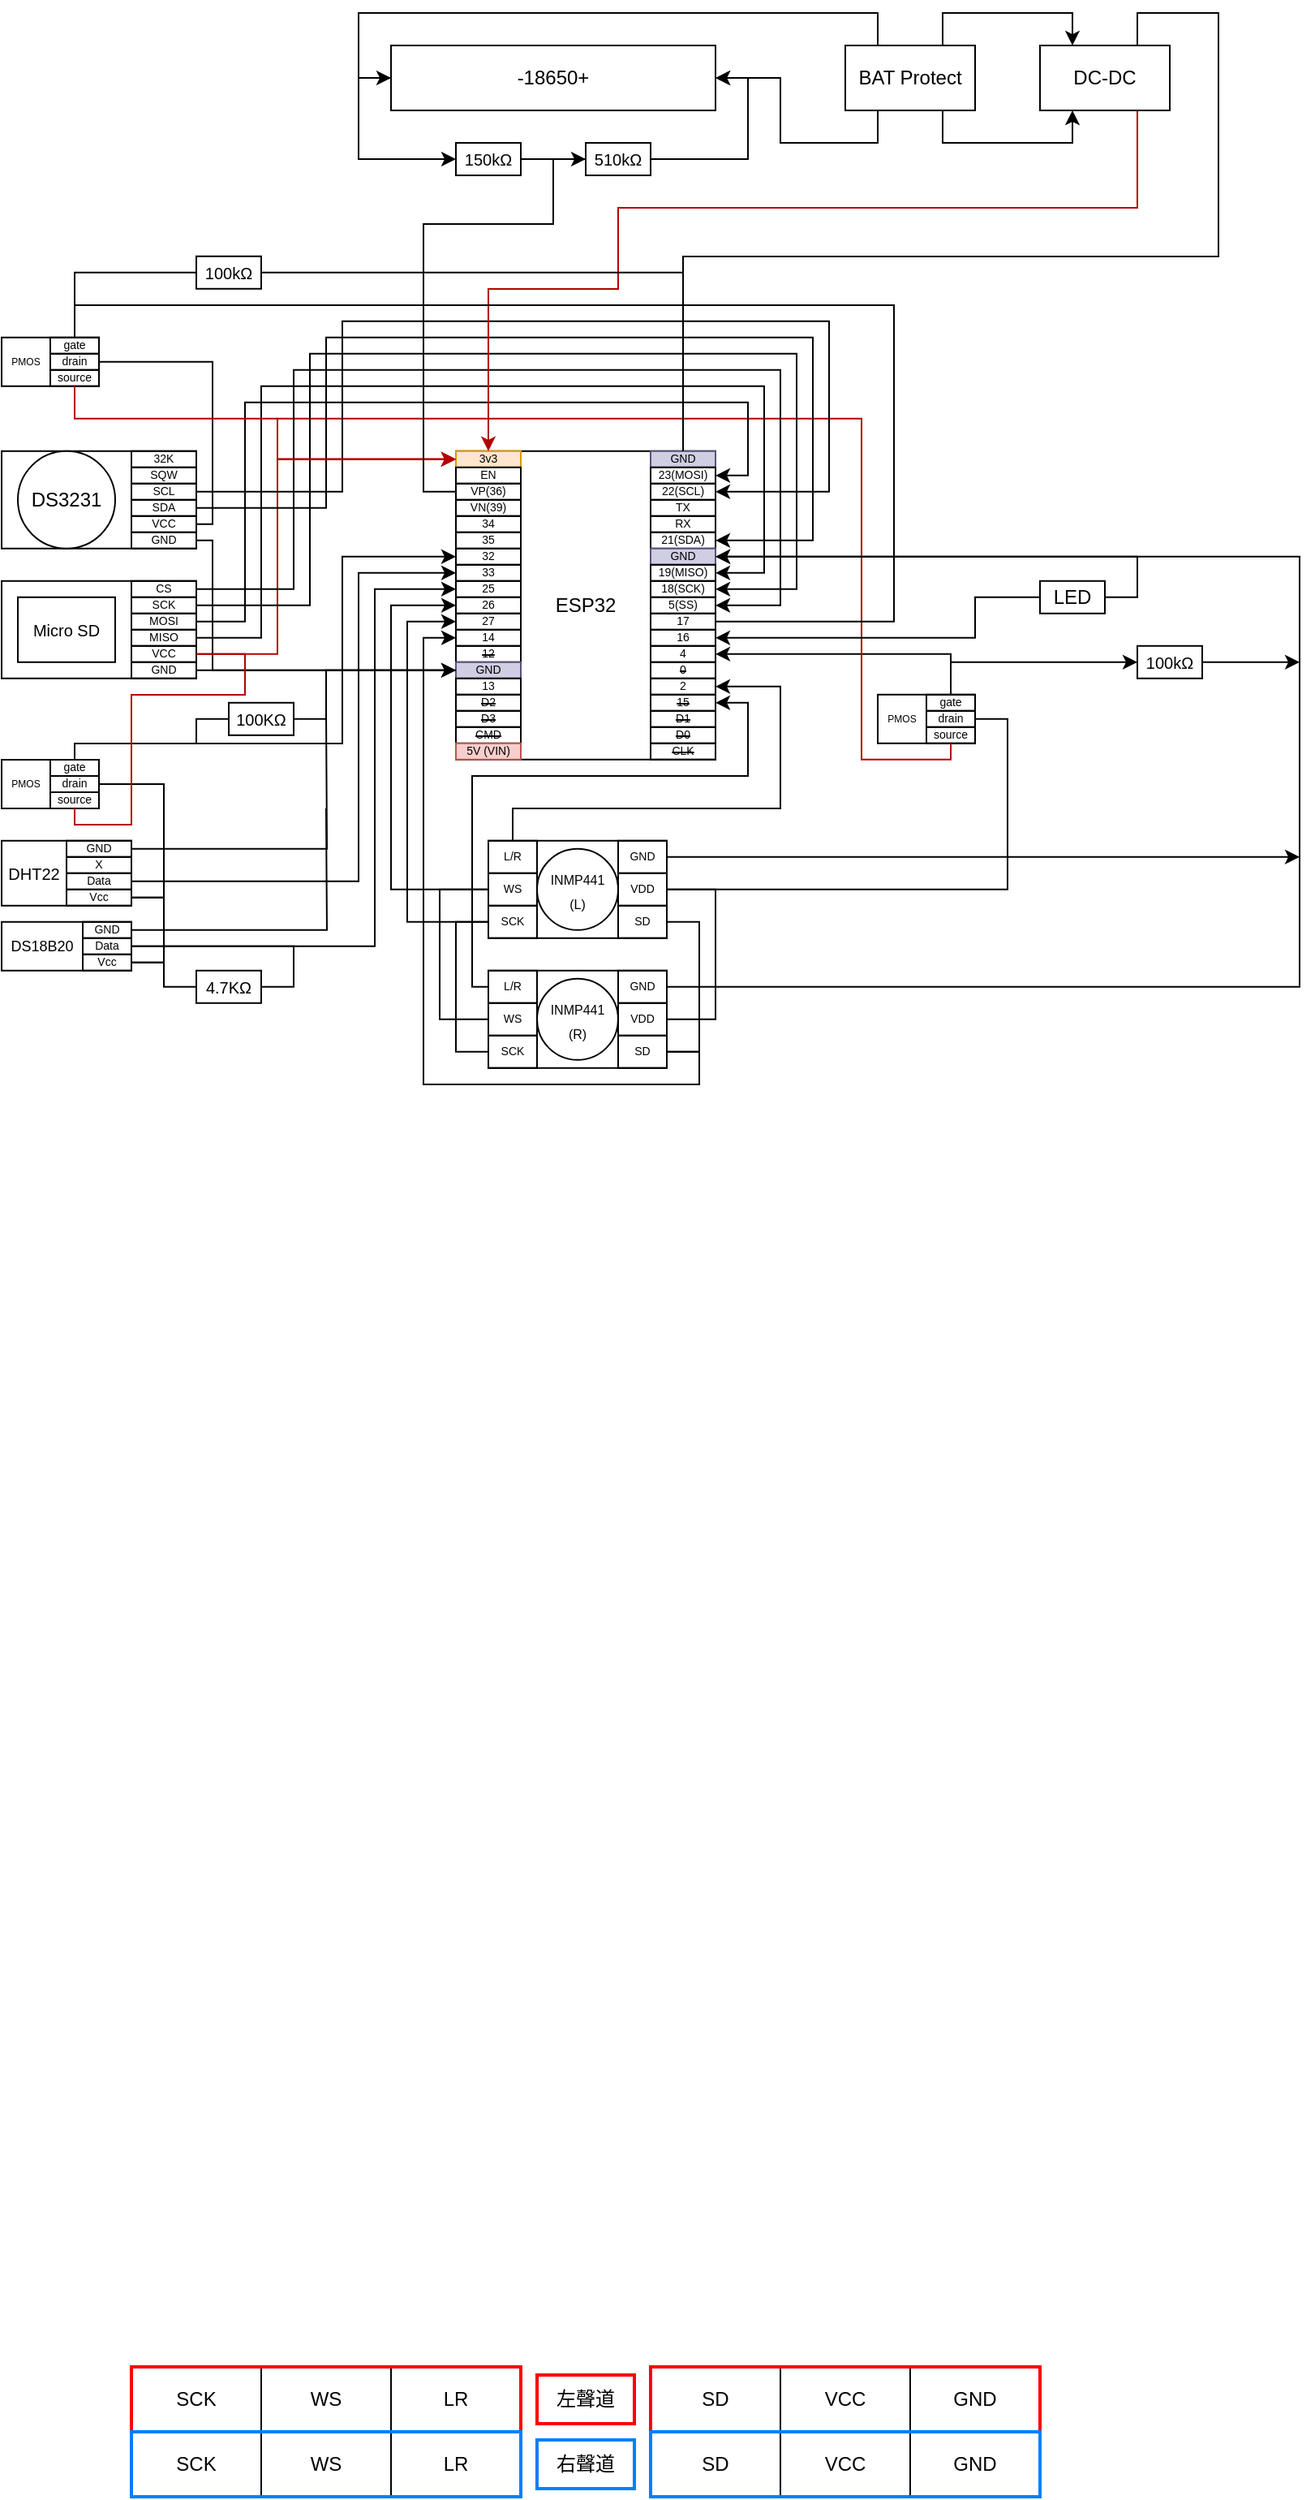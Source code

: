 <mxfile version="22.0.3" type="device">
  <diagram name="第 1 页" id="4izO6UbPr3BUMDlQtggl">
    <mxGraphModel dx="288" dy="182" grid="1" gridSize="10" guides="1" tooltips="1" connect="1" arrows="1" fold="1" page="1" pageScale="1" pageWidth="1654" pageHeight="2336" math="0" shadow="0">
      <root>
        <mxCell id="0" />
        <mxCell id="1" parent="0" />
        <mxCell id="rcADI-z-sjzIcISCBLXd-96" value="" style="group" parent="1" vertex="1" connectable="0">
          <mxGeometry x="440" y="419.89" width="160" height="190" as="geometry" />
        </mxCell>
        <mxCell id="rcADI-z-sjzIcISCBLXd-1" value="" style="rounded=0;whiteSpace=wrap;html=1;" parent="rcADI-z-sjzIcISCBLXd-96" vertex="1">
          <mxGeometry width="160" height="190" as="geometry" />
        </mxCell>
        <mxCell id="rcADI-z-sjzIcISCBLXd-74" value="" style="group" parent="rcADI-z-sjzIcISCBLXd-96" vertex="1" connectable="0">
          <mxGeometry width="160" height="190" as="geometry" />
        </mxCell>
        <mxCell id="rcADI-z-sjzIcISCBLXd-2" value="" style="rounded=0;whiteSpace=wrap;html=1;fillColor=none;movable=1;resizable=1;rotatable=1;deletable=1;editable=1;locked=0;connectable=1;" parent="rcADI-z-sjzIcISCBLXd-74" vertex="1">
          <mxGeometry y="40" width="40" height="10" as="geometry" />
        </mxCell>
        <mxCell id="rcADI-z-sjzIcISCBLXd-3" value="" style="rounded=0;whiteSpace=wrap;html=1;fillColor=none;movable=1;resizable=1;rotatable=1;deletable=1;editable=1;locked=0;connectable=1;" parent="rcADI-z-sjzIcISCBLXd-74" vertex="1">
          <mxGeometry y="50" width="40" height="10" as="geometry" />
        </mxCell>
        <mxCell id="rcADI-z-sjzIcISCBLXd-4" value="" style="rounded=0;whiteSpace=wrap;html=1;fillColor=none;movable=1;resizable=1;rotatable=1;deletable=1;editable=1;locked=0;connectable=1;" parent="rcADI-z-sjzIcISCBLXd-74" vertex="1">
          <mxGeometry y="60" width="40" height="10" as="geometry" />
        </mxCell>
        <mxCell id="rcADI-z-sjzIcISCBLXd-5" value="" style="rounded=0;whiteSpace=wrap;html=1;fillColor=none;movable=1;resizable=1;rotatable=1;deletable=1;editable=1;locked=0;connectable=1;" parent="rcADI-z-sjzIcISCBLXd-74" vertex="1">
          <mxGeometry y="70" width="40" height="10" as="geometry" />
        </mxCell>
        <mxCell id="rcADI-z-sjzIcISCBLXd-6" value="" style="rounded=0;whiteSpace=wrap;html=1;fillColor=none;movable=1;resizable=1;rotatable=1;deletable=1;editable=1;locked=0;connectable=1;" parent="rcADI-z-sjzIcISCBLXd-74" vertex="1">
          <mxGeometry y="80" width="40" height="10" as="geometry" />
        </mxCell>
        <mxCell id="rcADI-z-sjzIcISCBLXd-7" value="" style="rounded=0;whiteSpace=wrap;html=1;fillColor=none;movable=1;resizable=1;rotatable=1;deletable=1;editable=1;locked=0;connectable=1;" parent="rcADI-z-sjzIcISCBLXd-74" vertex="1">
          <mxGeometry y="90" width="40" height="10" as="geometry" />
        </mxCell>
        <mxCell id="rcADI-z-sjzIcISCBLXd-8" value="" style="rounded=0;whiteSpace=wrap;html=1;fillColor=none;movable=1;resizable=1;rotatable=1;deletable=1;editable=1;locked=0;connectable=1;" parent="rcADI-z-sjzIcISCBLXd-74" vertex="1">
          <mxGeometry y="100" width="40" height="10" as="geometry" />
        </mxCell>
        <mxCell id="rcADI-z-sjzIcISCBLXd-9" value="" style="rounded=0;whiteSpace=wrap;html=1;fillColor=none;movable=1;resizable=1;rotatable=1;deletable=1;editable=1;locked=0;connectable=1;" parent="rcADI-z-sjzIcISCBLXd-74" vertex="1">
          <mxGeometry y="110" width="40" height="10" as="geometry" />
        </mxCell>
        <mxCell id="rcADI-z-sjzIcISCBLXd-10" value="" style="rounded=0;whiteSpace=wrap;html=1;fillColor=none;movable=1;resizable=1;rotatable=1;deletable=1;editable=1;locked=0;connectable=1;" parent="rcADI-z-sjzIcISCBLXd-74" vertex="1">
          <mxGeometry y="120" width="40" height="10" as="geometry" />
        </mxCell>
        <mxCell id="rcADI-z-sjzIcISCBLXd-11" value="" style="rounded=0;whiteSpace=wrap;html=1;fillColor=#d0cee2;movable=1;resizable=1;rotatable=1;deletable=1;editable=1;locked=0;connectable=1;strokeColor=#56517e;" parent="rcADI-z-sjzIcISCBLXd-74" vertex="1">
          <mxGeometry y="130" width="40" height="10" as="geometry" />
        </mxCell>
        <mxCell id="rcADI-z-sjzIcISCBLXd-12" value="" style="rounded=0;whiteSpace=wrap;html=1;fillColor=none;movable=1;resizable=1;rotatable=1;deletable=1;editable=1;locked=0;connectable=1;" parent="rcADI-z-sjzIcISCBLXd-74" vertex="1">
          <mxGeometry y="140" width="40" height="10" as="geometry" />
        </mxCell>
        <mxCell id="rcADI-z-sjzIcISCBLXd-13" value="" style="rounded=0;whiteSpace=wrap;html=1;fillColor=none;movable=1;resizable=1;rotatable=1;deletable=1;editable=1;locked=0;connectable=1;" parent="rcADI-z-sjzIcISCBLXd-74" vertex="1">
          <mxGeometry y="150" width="40" height="10" as="geometry" />
        </mxCell>
        <mxCell id="rcADI-z-sjzIcISCBLXd-14" value="" style="rounded=0;whiteSpace=wrap;html=1;fillColor=none;movable=1;resizable=1;rotatable=1;deletable=1;editable=1;locked=0;connectable=1;" parent="rcADI-z-sjzIcISCBLXd-74" vertex="1">
          <mxGeometry x="120" y="40" width="40" height="10" as="geometry" />
        </mxCell>
        <mxCell id="rcADI-z-sjzIcISCBLXd-15" value="" style="rounded=0;whiteSpace=wrap;html=1;fillColor=none;movable=1;resizable=1;rotatable=1;deletable=1;editable=1;locked=0;connectable=1;" parent="rcADI-z-sjzIcISCBLXd-74" vertex="1">
          <mxGeometry x="120" y="50" width="40" height="10" as="geometry" />
        </mxCell>
        <mxCell id="rcADI-z-sjzIcISCBLXd-16" value="" style="rounded=0;whiteSpace=wrap;html=1;fillColor=#d0cee2;movable=1;resizable=1;rotatable=1;deletable=1;editable=1;locked=0;connectable=1;strokeColor=#56517e;" parent="rcADI-z-sjzIcISCBLXd-74" vertex="1">
          <mxGeometry x="120" y="60" width="40" height="10" as="geometry" />
        </mxCell>
        <mxCell id="rcADI-z-sjzIcISCBLXd-17" value="" style="rounded=0;whiteSpace=wrap;html=1;fillColor=none;movable=1;resizable=1;rotatable=1;deletable=1;editable=1;locked=0;connectable=1;" parent="rcADI-z-sjzIcISCBLXd-74" vertex="1">
          <mxGeometry x="120" y="70" width="40" height="10" as="geometry" />
        </mxCell>
        <mxCell id="rcADI-z-sjzIcISCBLXd-18" value="" style="rounded=0;whiteSpace=wrap;html=1;fillColor=none;movable=1;resizable=1;rotatable=1;deletable=1;editable=1;locked=0;connectable=1;" parent="rcADI-z-sjzIcISCBLXd-74" vertex="1">
          <mxGeometry x="120" y="80" width="40" height="10" as="geometry" />
        </mxCell>
        <mxCell id="rcADI-z-sjzIcISCBLXd-19" value="" style="rounded=0;whiteSpace=wrap;html=1;fillColor=none;movable=1;resizable=1;rotatable=1;deletable=1;editable=1;locked=0;connectable=1;" parent="rcADI-z-sjzIcISCBLXd-74" vertex="1">
          <mxGeometry x="120" y="90" width="40" height="10" as="geometry" />
        </mxCell>
        <mxCell id="rcADI-z-sjzIcISCBLXd-20" value="" style="rounded=0;whiteSpace=wrap;html=1;fillColor=none;movable=1;resizable=1;rotatable=1;deletable=1;editable=1;locked=0;connectable=1;" parent="rcADI-z-sjzIcISCBLXd-74" vertex="1">
          <mxGeometry x="120" y="100" width="40" height="10" as="geometry" />
        </mxCell>
        <mxCell id="rcADI-z-sjzIcISCBLXd-21" value="" style="rounded=0;whiteSpace=wrap;html=1;fillColor=none;movable=1;resizable=1;rotatable=1;deletable=1;editable=1;locked=0;connectable=1;" parent="rcADI-z-sjzIcISCBLXd-74" vertex="1">
          <mxGeometry x="120" y="110" width="40" height="10" as="geometry" />
        </mxCell>
        <mxCell id="rcADI-z-sjzIcISCBLXd-22" value="" style="rounded=0;whiteSpace=wrap;html=1;fillColor=none;movable=1;resizable=1;rotatable=1;deletable=1;editable=1;locked=0;connectable=1;" parent="rcADI-z-sjzIcISCBLXd-74" vertex="1">
          <mxGeometry x="120" y="120" width="40" height="10" as="geometry" />
        </mxCell>
        <mxCell id="rcADI-z-sjzIcISCBLXd-23" value="" style="rounded=0;whiteSpace=wrap;html=1;fillColor=none;movable=1;resizable=1;rotatable=1;deletable=1;editable=1;locked=0;connectable=1;" parent="rcADI-z-sjzIcISCBLXd-74" vertex="1">
          <mxGeometry x="120" y="130" width="40" height="10" as="geometry" />
        </mxCell>
        <mxCell id="rcADI-z-sjzIcISCBLXd-24" value="" style="rounded=0;whiteSpace=wrap;html=1;fillColor=none;movable=1;resizable=1;rotatable=1;deletable=1;editable=1;locked=0;connectable=1;" parent="rcADI-z-sjzIcISCBLXd-74" vertex="1">
          <mxGeometry x="120" y="140" width="40" height="10" as="geometry" />
        </mxCell>
        <mxCell id="rcADI-z-sjzIcISCBLXd-25" value="" style="rounded=0;whiteSpace=wrap;html=1;fillColor=none;movable=1;resizable=1;rotatable=1;deletable=1;editable=1;locked=0;connectable=1;" parent="rcADI-z-sjzIcISCBLXd-74" vertex="1">
          <mxGeometry x="120" y="150" width="40" height="10" as="geometry" />
        </mxCell>
        <mxCell id="rcADI-z-sjzIcISCBLXd-26" value="" style="rounded=0;whiteSpace=wrap;html=1;fillColor=none;movable=1;resizable=1;rotatable=1;deletable=1;editable=1;locked=0;connectable=1;" parent="rcADI-z-sjzIcISCBLXd-74" vertex="1">
          <mxGeometry y="160" width="40" height="10" as="geometry" />
        </mxCell>
        <mxCell id="rcADI-z-sjzIcISCBLXd-27" value="" style="rounded=0;whiteSpace=wrap;html=1;fillColor=none;movable=1;resizable=1;rotatable=1;deletable=1;editable=1;locked=0;connectable=1;" parent="rcADI-z-sjzIcISCBLXd-74" vertex="1">
          <mxGeometry y="170" width="40" height="10" as="geometry" />
        </mxCell>
        <mxCell id="rcADI-z-sjzIcISCBLXd-28" value="" style="rounded=0;whiteSpace=wrap;html=1;fillColor=#f8cecc;movable=1;resizable=1;rotatable=1;deletable=1;editable=1;locked=0;connectable=1;strokeColor=#b85450;" parent="rcADI-z-sjzIcISCBLXd-74" vertex="1">
          <mxGeometry y="180" width="40" height="10" as="geometry" />
        </mxCell>
        <mxCell id="rcADI-z-sjzIcISCBLXd-31" value="" style="rounded=0;whiteSpace=wrap;html=1;fillColor=none;movable=1;resizable=1;rotatable=1;deletable=1;editable=1;locked=0;connectable=1;" parent="rcADI-z-sjzIcISCBLXd-74" vertex="1">
          <mxGeometry x="120" y="160" width="40" height="10" as="geometry" />
        </mxCell>
        <mxCell id="rcADI-z-sjzIcISCBLXd-32" value="" style="rounded=0;whiteSpace=wrap;html=1;fillColor=none;movable=1;resizable=1;rotatable=1;deletable=1;editable=1;locked=0;connectable=1;" parent="rcADI-z-sjzIcISCBLXd-74" vertex="1">
          <mxGeometry x="120" y="170" width="40" height="10" as="geometry" />
        </mxCell>
        <mxCell id="rcADI-z-sjzIcISCBLXd-33" value="" style="rounded=0;whiteSpace=wrap;html=1;fillColor=none;movable=1;resizable=1;rotatable=1;deletable=1;editable=1;locked=0;connectable=1;" parent="rcADI-z-sjzIcISCBLXd-74" vertex="1">
          <mxGeometry x="120" y="180" width="40" height="10" as="geometry" />
        </mxCell>
        <mxCell id="rcADI-z-sjzIcISCBLXd-36" value="&lt;p style=&quot;&quot;&gt;&lt;br&gt;&lt;/p&gt;" style="rounded=0;whiteSpace=wrap;html=1;align=center;fillColor=#ffe6cc;verticalAlign=middle;movable=1;resizable=1;rotatable=1;deletable=1;editable=1;locked=0;connectable=1;strokeColor=#d79b00;" parent="rcADI-z-sjzIcISCBLXd-74" vertex="1">
          <mxGeometry width="40" height="10" as="geometry" />
        </mxCell>
        <mxCell id="rcADI-z-sjzIcISCBLXd-37" value="" style="rounded=0;whiteSpace=wrap;html=1;fillColor=none;movable=1;resizable=1;rotatable=1;deletable=1;editable=1;locked=0;connectable=1;" parent="rcADI-z-sjzIcISCBLXd-74" vertex="1">
          <mxGeometry y="10" width="40" height="10" as="geometry" />
        </mxCell>
        <mxCell id="rcADI-z-sjzIcISCBLXd-38" value="" style="rounded=0;whiteSpace=wrap;html=1;fillColor=none;movable=1;resizable=1;rotatable=1;deletable=1;editable=1;locked=0;connectable=1;" parent="rcADI-z-sjzIcISCBLXd-74" vertex="1">
          <mxGeometry y="20" width="40" height="10" as="geometry" />
        </mxCell>
        <mxCell id="rcADI-z-sjzIcISCBLXd-39" value="" style="rounded=0;whiteSpace=wrap;html=1;fillColor=none;movable=1;resizable=1;rotatable=1;deletable=1;editable=1;locked=0;connectable=1;" parent="rcADI-z-sjzIcISCBLXd-74" vertex="1">
          <mxGeometry y="30" width="40" height="10" as="geometry" />
        </mxCell>
        <mxCell id="rcADI-z-sjzIcISCBLXd-40" value="" style="rounded=0;whiteSpace=wrap;html=1;fillColor=#d0cee2;movable=1;resizable=1;rotatable=1;deletable=1;editable=1;locked=0;connectable=1;strokeColor=#56517e;" parent="rcADI-z-sjzIcISCBLXd-74" vertex="1">
          <mxGeometry x="120" width="40" height="10" as="geometry" />
        </mxCell>
        <mxCell id="rcADI-z-sjzIcISCBLXd-41" value="" style="rounded=0;whiteSpace=wrap;html=1;fillColor=none;movable=1;resizable=1;rotatable=1;deletable=1;editable=1;locked=0;connectable=1;" parent="rcADI-z-sjzIcISCBLXd-74" vertex="1">
          <mxGeometry x="120" y="10" width="40" height="10" as="geometry" />
        </mxCell>
        <mxCell id="rcADI-z-sjzIcISCBLXd-42" value="" style="rounded=0;whiteSpace=wrap;html=1;fillColor=none;movable=1;resizable=1;rotatable=1;deletable=1;editable=1;locked=0;connectable=1;" parent="rcADI-z-sjzIcISCBLXd-74" vertex="1">
          <mxGeometry x="120" y="20" width="40" height="10" as="geometry" />
        </mxCell>
        <mxCell id="rcADI-z-sjzIcISCBLXd-43" value="" style="rounded=0;whiteSpace=wrap;html=1;fillColor=none;movable=1;resizable=1;rotatable=1;deletable=1;editable=1;locked=0;connectable=1;" parent="rcADI-z-sjzIcISCBLXd-74" vertex="1">
          <mxGeometry x="120" y="30" width="40" height="10" as="geometry" />
        </mxCell>
        <mxCell id="rcADI-z-sjzIcISCBLXd-94" value="" style="group" parent="rcADI-z-sjzIcISCBLXd-74" vertex="1" connectable="0">
          <mxGeometry width="160" height="190" as="geometry" />
        </mxCell>
        <mxCell id="rcADI-z-sjzIcISCBLXd-46" value="3v3" style="text;html=1;strokeColor=none;fillColor=none;align=center;verticalAlign=middle;whiteSpace=wrap;rounded=0;fontSize=7;horizontal=1;" parent="rcADI-z-sjzIcISCBLXd-94" vertex="1">
          <mxGeometry width="40" height="10" as="geometry" />
        </mxCell>
        <mxCell id="rcADI-z-sjzIcISCBLXd-48" value="EN" style="text;html=1;strokeColor=none;fillColor=none;align=center;verticalAlign=middle;whiteSpace=wrap;rounded=0;fontSize=7;horizontal=1;" parent="rcADI-z-sjzIcISCBLXd-94" vertex="1">
          <mxGeometry y="10" width="40" height="10" as="geometry" />
        </mxCell>
        <mxCell id="rcADI-z-sjzIcISCBLXd-49" value="VP(36)" style="text;html=1;strokeColor=none;fillColor=none;align=center;verticalAlign=middle;whiteSpace=wrap;rounded=0;fontSize=7;horizontal=1;" parent="rcADI-z-sjzIcISCBLXd-94" vertex="1">
          <mxGeometry y="20" width="40" height="10" as="geometry" />
        </mxCell>
        <mxCell id="rcADI-z-sjzIcISCBLXd-50" value="VN(39)" style="text;html=1;strokeColor=none;fillColor=none;align=center;verticalAlign=middle;whiteSpace=wrap;rounded=0;fontSize=7;horizontal=1;" parent="rcADI-z-sjzIcISCBLXd-94" vertex="1">
          <mxGeometry y="30" width="40" height="10" as="geometry" />
        </mxCell>
        <mxCell id="rcADI-z-sjzIcISCBLXd-51" value="34" style="text;html=1;strokeColor=none;fillColor=none;align=center;verticalAlign=middle;whiteSpace=wrap;rounded=0;fontSize=7;horizontal=1;" parent="rcADI-z-sjzIcISCBLXd-94" vertex="1">
          <mxGeometry y="40" width="40" height="10" as="geometry" />
        </mxCell>
        <mxCell id="rcADI-z-sjzIcISCBLXd-52" value="35" style="text;html=1;strokeColor=none;fillColor=none;align=center;verticalAlign=middle;whiteSpace=wrap;rounded=0;fontSize=7;horizontal=1;" parent="rcADI-z-sjzIcISCBLXd-94" vertex="1">
          <mxGeometry y="50" width="40" height="10" as="geometry" />
        </mxCell>
        <mxCell id="rcADI-z-sjzIcISCBLXd-53" value="32" style="text;html=1;strokeColor=none;fillColor=none;align=center;verticalAlign=middle;whiteSpace=wrap;rounded=0;fontSize=7;horizontal=1;" parent="rcADI-z-sjzIcISCBLXd-94" vertex="1">
          <mxGeometry y="60" width="40" height="10" as="geometry" />
        </mxCell>
        <mxCell id="rcADI-z-sjzIcISCBLXd-54" value="33" style="text;html=1;strokeColor=none;fillColor=none;align=center;verticalAlign=middle;whiteSpace=wrap;rounded=0;fontSize=7;horizontal=1;" parent="rcADI-z-sjzIcISCBLXd-94" vertex="1">
          <mxGeometry y="70" width="40" height="10" as="geometry" />
        </mxCell>
        <mxCell id="rcADI-z-sjzIcISCBLXd-55" value="25" style="text;html=1;strokeColor=none;fillColor=none;align=center;verticalAlign=middle;whiteSpace=wrap;rounded=0;fontSize=7;horizontal=1;" parent="rcADI-z-sjzIcISCBLXd-94" vertex="1">
          <mxGeometry y="80" width="40" height="10" as="geometry" />
        </mxCell>
        <mxCell id="rcADI-z-sjzIcISCBLXd-56" value="26" style="text;html=1;strokeColor=none;fillColor=none;align=center;verticalAlign=middle;whiteSpace=wrap;rounded=0;fontSize=7;horizontal=1;" parent="rcADI-z-sjzIcISCBLXd-94" vertex="1">
          <mxGeometry y="90" width="40" height="10" as="geometry" />
        </mxCell>
        <mxCell id="rcADI-z-sjzIcISCBLXd-57" value="27" style="text;html=1;strokeColor=none;fillColor=none;align=center;verticalAlign=middle;whiteSpace=wrap;rounded=0;fontSize=7;horizontal=1;" parent="rcADI-z-sjzIcISCBLXd-94" vertex="1">
          <mxGeometry y="100" width="40" height="10" as="geometry" />
        </mxCell>
        <mxCell id="rcADI-z-sjzIcISCBLXd-58" value="14" style="text;html=1;strokeColor=none;fillColor=none;align=center;verticalAlign=middle;whiteSpace=wrap;rounded=0;fontSize=7;horizontal=1;" parent="rcADI-z-sjzIcISCBLXd-94" vertex="1">
          <mxGeometry y="110" width="40" height="10" as="geometry" />
        </mxCell>
        <mxCell id="rcADI-z-sjzIcISCBLXd-65" value="&lt;strike&gt;12&lt;/strike&gt;" style="text;html=1;strokeColor=none;fillColor=none;align=center;verticalAlign=middle;whiteSpace=wrap;rounded=0;fontSize=7;horizontal=1;" parent="rcADI-z-sjzIcISCBLXd-94" vertex="1">
          <mxGeometry y="120" width="40" height="10" as="geometry" />
        </mxCell>
        <mxCell id="rcADI-z-sjzIcISCBLXd-66" value="GND" style="text;html=1;strokeColor=none;fillColor=none;align=center;verticalAlign=middle;whiteSpace=wrap;rounded=0;fontSize=7;horizontal=1;" parent="rcADI-z-sjzIcISCBLXd-94" vertex="1">
          <mxGeometry y="130" width="40" height="10" as="geometry" />
        </mxCell>
        <mxCell id="rcADI-z-sjzIcISCBLXd-67" value="13" style="text;html=1;strokeColor=none;fillColor=none;align=center;verticalAlign=middle;whiteSpace=wrap;rounded=0;fontSize=7;horizontal=1;" parent="rcADI-z-sjzIcISCBLXd-94" vertex="1">
          <mxGeometry y="140" width="40" height="10" as="geometry" />
        </mxCell>
        <mxCell id="rcADI-z-sjzIcISCBLXd-68" value="&lt;strike&gt;D2&lt;/strike&gt;" style="text;html=1;strokeColor=none;fillColor=none;align=center;verticalAlign=middle;whiteSpace=wrap;rounded=0;fontSize=7;horizontal=1;" parent="rcADI-z-sjzIcISCBLXd-94" vertex="1">
          <mxGeometry y="150" width="40" height="10" as="geometry" />
        </mxCell>
        <mxCell id="rcADI-z-sjzIcISCBLXd-69" value="&lt;strike&gt;D3&lt;/strike&gt;" style="text;html=1;strokeColor=none;fillColor=none;align=center;verticalAlign=middle;whiteSpace=wrap;rounded=0;fontSize=7;horizontal=1;" parent="rcADI-z-sjzIcISCBLXd-94" vertex="1">
          <mxGeometry y="160" width="40" height="10" as="geometry" />
        </mxCell>
        <mxCell id="rcADI-z-sjzIcISCBLXd-70" value="&lt;strike&gt;CMD&lt;/strike&gt;" style="text;html=1;strokeColor=none;fillColor=none;align=center;verticalAlign=middle;whiteSpace=wrap;rounded=0;fontSize=7;horizontal=1;" parent="rcADI-z-sjzIcISCBLXd-94" vertex="1">
          <mxGeometry y="170" width="40" height="10" as="geometry" />
        </mxCell>
        <mxCell id="rcADI-z-sjzIcISCBLXd-71" value="5V (VIN)" style="text;html=1;strokeColor=none;fillColor=none;align=center;verticalAlign=middle;whiteSpace=wrap;rounded=0;fontSize=7;horizontal=1;" parent="rcADI-z-sjzIcISCBLXd-94" vertex="1">
          <mxGeometry y="180" width="40" height="10" as="geometry" />
        </mxCell>
        <mxCell id="rcADI-z-sjzIcISCBLXd-75" value="GND" style="text;html=1;strokeColor=none;fillColor=none;align=center;verticalAlign=middle;whiteSpace=wrap;rounded=0;fontSize=7;horizontal=1;" parent="rcADI-z-sjzIcISCBLXd-94" vertex="1">
          <mxGeometry x="120" width="40" height="10" as="geometry" />
        </mxCell>
        <mxCell id="rcADI-z-sjzIcISCBLXd-76" value="23(MOSI)" style="text;html=1;strokeColor=none;fillColor=none;align=center;verticalAlign=middle;whiteSpace=wrap;rounded=0;fontSize=7;horizontal=1;" parent="rcADI-z-sjzIcISCBLXd-94" vertex="1">
          <mxGeometry x="120" y="10" width="40" height="10" as="geometry" />
        </mxCell>
        <mxCell id="rcADI-z-sjzIcISCBLXd-77" value="22(SCL)" style="text;html=1;strokeColor=none;fillColor=none;align=center;verticalAlign=middle;whiteSpace=wrap;rounded=0;fontSize=7;horizontal=1;" parent="rcADI-z-sjzIcISCBLXd-94" vertex="1">
          <mxGeometry x="120" y="20" width="40" height="10" as="geometry" />
        </mxCell>
        <mxCell id="rcADI-z-sjzIcISCBLXd-78" value="TX" style="text;html=1;strokeColor=none;fillColor=none;align=center;verticalAlign=middle;whiteSpace=wrap;rounded=0;fontSize=7;horizontal=1;" parent="rcADI-z-sjzIcISCBLXd-94" vertex="1">
          <mxGeometry x="120" y="30" width="40" height="10" as="geometry" />
        </mxCell>
        <mxCell id="rcADI-z-sjzIcISCBLXd-79" value="RX" style="text;html=1;strokeColor=none;fillColor=none;align=center;verticalAlign=middle;whiteSpace=wrap;rounded=0;fontSize=7;horizontal=1;" parent="rcADI-z-sjzIcISCBLXd-94" vertex="1">
          <mxGeometry x="120" y="40" width="40" height="10" as="geometry" />
        </mxCell>
        <mxCell id="rcADI-z-sjzIcISCBLXd-80" value="21(SDA)" style="text;html=1;strokeColor=none;fillColor=none;align=center;verticalAlign=middle;whiteSpace=wrap;rounded=0;fontSize=7;horizontal=1;" parent="rcADI-z-sjzIcISCBLXd-94" vertex="1">
          <mxGeometry x="120" y="50" width="40" height="10" as="geometry" />
        </mxCell>
        <mxCell id="rcADI-z-sjzIcISCBLXd-81" value="GND" style="text;html=1;strokeColor=none;fillColor=none;align=center;verticalAlign=middle;whiteSpace=wrap;rounded=0;fontSize=7;horizontal=1;" parent="rcADI-z-sjzIcISCBLXd-94" vertex="1">
          <mxGeometry x="120" y="60" width="40" height="10" as="geometry" />
        </mxCell>
        <mxCell id="rcADI-z-sjzIcISCBLXd-82" value="19(MISO)" style="text;html=1;strokeColor=none;fillColor=none;align=center;verticalAlign=middle;whiteSpace=wrap;rounded=0;fontSize=7;horizontal=1;" parent="rcADI-z-sjzIcISCBLXd-94" vertex="1">
          <mxGeometry x="120" y="70" width="40" height="10" as="geometry" />
        </mxCell>
        <mxCell id="rcADI-z-sjzIcISCBLXd-83" value="18(SCK)" style="text;html=1;strokeColor=none;fillColor=none;align=center;verticalAlign=middle;whiteSpace=wrap;rounded=0;fontSize=7;horizontal=1;" parent="rcADI-z-sjzIcISCBLXd-94" vertex="1">
          <mxGeometry x="120" y="80" width="40" height="10" as="geometry" />
        </mxCell>
        <mxCell id="rcADI-z-sjzIcISCBLXd-84" value="5(SS)" style="text;html=1;strokeColor=none;fillColor=none;align=center;verticalAlign=middle;whiteSpace=wrap;rounded=0;fontSize=7;horizontal=1;" parent="rcADI-z-sjzIcISCBLXd-94" vertex="1">
          <mxGeometry x="120" y="90" width="40" height="10" as="geometry" />
        </mxCell>
        <mxCell id="rcADI-z-sjzIcISCBLXd-85" value="17" style="text;html=1;strokeColor=none;fillColor=none;align=center;verticalAlign=middle;whiteSpace=wrap;rounded=0;fontSize=7;horizontal=1;" parent="rcADI-z-sjzIcISCBLXd-94" vertex="1">
          <mxGeometry x="120" y="100" width="40" height="10" as="geometry" />
        </mxCell>
        <mxCell id="rcADI-z-sjzIcISCBLXd-86" value="16" style="text;html=1;strokeColor=none;fillColor=none;align=center;verticalAlign=middle;whiteSpace=wrap;rounded=0;fontSize=7;horizontal=1;" parent="rcADI-z-sjzIcISCBLXd-94" vertex="1">
          <mxGeometry x="120" y="110" width="40" height="10" as="geometry" />
        </mxCell>
        <mxCell id="rcADI-z-sjzIcISCBLXd-87" value="4" style="text;html=1;strokeColor=none;fillColor=none;align=center;verticalAlign=middle;whiteSpace=wrap;rounded=0;fontSize=7;horizontal=1;" parent="rcADI-z-sjzIcISCBLXd-94" vertex="1">
          <mxGeometry x="120" y="120" width="40" height="10" as="geometry" />
        </mxCell>
        <mxCell id="rcADI-z-sjzIcISCBLXd-88" value="&lt;strike&gt;0&lt;/strike&gt;" style="text;html=1;strokeColor=none;fillColor=none;align=center;verticalAlign=middle;whiteSpace=wrap;rounded=0;fontSize=7;horizontal=1;" parent="rcADI-z-sjzIcISCBLXd-94" vertex="1">
          <mxGeometry x="120" y="130" width="40" height="10" as="geometry" />
        </mxCell>
        <mxCell id="rcADI-z-sjzIcISCBLXd-89" value="2" style="text;html=1;strokeColor=none;fillColor=none;align=center;verticalAlign=middle;whiteSpace=wrap;rounded=0;fontSize=7;horizontal=1;" parent="rcADI-z-sjzIcISCBLXd-94" vertex="1">
          <mxGeometry x="120" y="140" width="40" height="10" as="geometry" />
        </mxCell>
        <mxCell id="rcADI-z-sjzIcISCBLXd-90" value="&lt;strike&gt;15&lt;/strike&gt;" style="text;html=1;strokeColor=none;fillColor=none;align=center;verticalAlign=middle;whiteSpace=wrap;rounded=0;fontSize=7;horizontal=1;" parent="rcADI-z-sjzIcISCBLXd-94" vertex="1">
          <mxGeometry x="120" y="150" width="40" height="10" as="geometry" />
        </mxCell>
        <mxCell id="rcADI-z-sjzIcISCBLXd-91" value="&lt;strike&gt;D1&lt;/strike&gt;" style="text;html=1;strokeColor=none;fillColor=none;align=center;verticalAlign=middle;whiteSpace=wrap;rounded=0;fontSize=7;horizontal=1;" parent="rcADI-z-sjzIcISCBLXd-94" vertex="1">
          <mxGeometry x="120" y="160" width="40" height="10" as="geometry" />
        </mxCell>
        <mxCell id="rcADI-z-sjzIcISCBLXd-92" value="&lt;strike&gt;D0&lt;/strike&gt;" style="text;html=1;strokeColor=none;fillColor=none;align=center;verticalAlign=middle;whiteSpace=wrap;rounded=0;fontSize=7;horizontal=1;" parent="rcADI-z-sjzIcISCBLXd-94" vertex="1">
          <mxGeometry x="120" y="170" width="40" height="10" as="geometry" />
        </mxCell>
        <mxCell id="rcADI-z-sjzIcISCBLXd-93" value="&lt;strike&gt;CLK&lt;/strike&gt;" style="text;html=1;strokeColor=none;fillColor=none;align=center;verticalAlign=middle;whiteSpace=wrap;rounded=0;fontSize=7;horizontal=1;" parent="rcADI-z-sjzIcISCBLXd-94" vertex="1">
          <mxGeometry x="120" y="180" width="40" height="10" as="geometry" />
        </mxCell>
        <mxCell id="rcADI-z-sjzIcISCBLXd-95" value="ESP32" style="text;html=1;strokeColor=none;fillColor=none;align=center;verticalAlign=middle;whiteSpace=wrap;rounded=0;" parent="rcADI-z-sjzIcISCBLXd-94" vertex="1">
          <mxGeometry x="40" y="80" width="80" height="30" as="geometry" />
        </mxCell>
        <mxCell id="rcADI-z-sjzIcISCBLXd-121" value="" style="group" parent="1" vertex="1" connectable="0">
          <mxGeometry x="160" y="419.89" width="120" height="60" as="geometry" />
        </mxCell>
        <mxCell id="rcADI-z-sjzIcISCBLXd-97" value="" style="rounded=0;whiteSpace=wrap;html=1;" parent="rcADI-z-sjzIcISCBLXd-121" vertex="1">
          <mxGeometry width="120" height="60" as="geometry" />
        </mxCell>
        <mxCell id="rcADI-z-sjzIcISCBLXd-98" value="" style="rounded=0;whiteSpace=wrap;html=1;verticalAlign=middle;fillColor=none;" parent="rcADI-z-sjzIcISCBLXd-121" vertex="1">
          <mxGeometry x="80" width="40" height="10" as="geometry" />
        </mxCell>
        <mxCell id="rcADI-z-sjzIcISCBLXd-99" value="" style="rounded=0;whiteSpace=wrap;html=1;fillColor=none;" parent="rcADI-z-sjzIcISCBLXd-121" vertex="1">
          <mxGeometry x="80" y="10" width="40" height="10" as="geometry" />
        </mxCell>
        <mxCell id="rcADI-z-sjzIcISCBLXd-100" value="" style="rounded=0;whiteSpace=wrap;html=1;fillColor=none;" parent="rcADI-z-sjzIcISCBLXd-121" vertex="1">
          <mxGeometry x="80" y="20" width="40" height="10" as="geometry" />
        </mxCell>
        <mxCell id="rcADI-z-sjzIcISCBLXd-101" value="" style="rounded=0;whiteSpace=wrap;html=1;fillColor=none;" parent="rcADI-z-sjzIcISCBLXd-121" vertex="1">
          <mxGeometry x="80" y="30" width="40" height="10" as="geometry" />
        </mxCell>
        <mxCell id="rcADI-z-sjzIcISCBLXd-102" value="" style="rounded=0;whiteSpace=wrap;html=1;fillColor=none;" parent="rcADI-z-sjzIcISCBLXd-121" vertex="1">
          <mxGeometry x="80" y="40" width="40" height="10" as="geometry" />
        </mxCell>
        <mxCell id="rcADI-z-sjzIcISCBLXd-103" value="" style="rounded=0;whiteSpace=wrap;html=1;fillColor=none;" parent="rcADI-z-sjzIcISCBLXd-121" vertex="1">
          <mxGeometry x="80" y="50" width="40" height="10" as="geometry" />
        </mxCell>
        <mxCell id="rcADI-z-sjzIcISCBLXd-113" value="32K" style="text;html=1;strokeColor=none;fillColor=none;align=center;verticalAlign=middle;whiteSpace=wrap;rounded=0;fontSize=7;horizontal=1;" parent="rcADI-z-sjzIcISCBLXd-121" vertex="1">
          <mxGeometry x="80" width="40" height="10" as="geometry" />
        </mxCell>
        <mxCell id="rcADI-z-sjzIcISCBLXd-114" value="SQW" style="text;html=1;strokeColor=none;fillColor=none;align=center;verticalAlign=middle;whiteSpace=wrap;rounded=0;fontSize=7;horizontal=1;" parent="rcADI-z-sjzIcISCBLXd-121" vertex="1">
          <mxGeometry x="80" y="10" width="40" height="10" as="geometry" />
        </mxCell>
        <mxCell id="rcADI-z-sjzIcISCBLXd-115" value="SCL" style="text;html=1;strokeColor=none;fillColor=none;align=center;verticalAlign=middle;whiteSpace=wrap;rounded=0;fontSize=7;horizontal=1;" parent="rcADI-z-sjzIcISCBLXd-121" vertex="1">
          <mxGeometry x="80" y="20" width="40" height="10" as="geometry" />
        </mxCell>
        <mxCell id="rcADI-z-sjzIcISCBLXd-116" value="SDA" style="text;html=1;strokeColor=none;fillColor=none;align=center;verticalAlign=middle;whiteSpace=wrap;rounded=0;fontSize=7;horizontal=1;" parent="rcADI-z-sjzIcISCBLXd-121" vertex="1">
          <mxGeometry x="80" y="30" width="40" height="10" as="geometry" />
        </mxCell>
        <mxCell id="rcADI-z-sjzIcISCBLXd-117" value="VCC" style="text;html=1;strokeColor=none;fillColor=none;align=center;verticalAlign=middle;whiteSpace=wrap;rounded=0;fontSize=7;horizontal=1;" parent="rcADI-z-sjzIcISCBLXd-121" vertex="1">
          <mxGeometry x="80" y="40" width="40" height="10" as="geometry" />
        </mxCell>
        <mxCell id="rcADI-z-sjzIcISCBLXd-118" value="GND" style="text;html=1;strokeColor=none;fillColor=none;align=center;verticalAlign=middle;whiteSpace=wrap;rounded=0;fontSize=7;horizontal=1;" parent="rcADI-z-sjzIcISCBLXd-121" vertex="1">
          <mxGeometry x="80" y="50" width="40" height="10" as="geometry" />
        </mxCell>
        <mxCell id="rcADI-z-sjzIcISCBLXd-119" value="" style="ellipse;whiteSpace=wrap;html=1;aspect=fixed;" parent="rcADI-z-sjzIcISCBLXd-121" vertex="1">
          <mxGeometry x="10" width="60" height="60" as="geometry" />
        </mxCell>
        <mxCell id="rcADI-z-sjzIcISCBLXd-120" value="DS3231" style="text;html=1;strokeColor=none;fillColor=none;align=center;verticalAlign=middle;whiteSpace=wrap;rounded=0;" parent="rcADI-z-sjzIcISCBLXd-121" vertex="1">
          <mxGeometry x="10" y="15" width="60" height="30" as="geometry" />
        </mxCell>
        <mxCell id="rcADI-z-sjzIcISCBLXd-137" value="" style="group" parent="1" vertex="1" connectable="0">
          <mxGeometry x="160" y="499.89" width="120" height="60" as="geometry" />
        </mxCell>
        <mxCell id="rcADI-z-sjzIcISCBLXd-122" value="" style="rounded=0;whiteSpace=wrap;html=1;" parent="rcADI-z-sjzIcISCBLXd-137" vertex="1">
          <mxGeometry width="120" height="60" as="geometry" />
        </mxCell>
        <mxCell id="rcADI-z-sjzIcISCBLXd-123" value="" style="rounded=0;whiteSpace=wrap;html=1;fillColor=none;movable=1;resizable=1;rotatable=1;deletable=1;editable=1;locked=0;connectable=1;" parent="rcADI-z-sjzIcISCBLXd-137" vertex="1">
          <mxGeometry x="80" width="40" height="10" as="geometry" />
        </mxCell>
        <mxCell id="rcADI-z-sjzIcISCBLXd-124" value="CS" style="text;html=1;strokeColor=none;fillColor=none;align=center;verticalAlign=middle;whiteSpace=wrap;rounded=0;fontSize=7;horizontal=1;" parent="rcADI-z-sjzIcISCBLXd-137" vertex="1">
          <mxGeometry x="80" width="40" height="10" as="geometry" />
        </mxCell>
        <mxCell id="rcADI-z-sjzIcISCBLXd-125" value="SCK" style="text;html=1;strokeColor=none;fillColor=none;align=center;verticalAlign=middle;whiteSpace=wrap;rounded=0;fontSize=7;horizontal=1;" parent="rcADI-z-sjzIcISCBLXd-137" vertex="1">
          <mxGeometry x="80" y="10" width="40" height="10" as="geometry" />
        </mxCell>
        <mxCell id="rcADI-z-sjzIcISCBLXd-126" value="MOSI" style="text;html=1;strokeColor=none;fillColor=none;align=center;verticalAlign=middle;whiteSpace=wrap;rounded=0;fontSize=7;horizontal=1;" parent="rcADI-z-sjzIcISCBLXd-137" vertex="1">
          <mxGeometry x="80" y="20" width="40" height="10" as="geometry" />
        </mxCell>
        <mxCell id="rcADI-z-sjzIcISCBLXd-127" value="MISO" style="text;html=1;strokeColor=none;fillColor=none;align=center;verticalAlign=middle;whiteSpace=wrap;rounded=0;fontSize=7;horizontal=1;" parent="rcADI-z-sjzIcISCBLXd-137" vertex="1">
          <mxGeometry x="80" y="30" width="40" height="10" as="geometry" />
        </mxCell>
        <mxCell id="rcADI-z-sjzIcISCBLXd-128" value="VCC" style="text;html=1;strokeColor=none;fillColor=none;align=center;verticalAlign=middle;whiteSpace=wrap;rounded=0;fontSize=7;horizontal=1;" parent="rcADI-z-sjzIcISCBLXd-137" vertex="1">
          <mxGeometry x="80" y="40" width="40" height="10" as="geometry" />
        </mxCell>
        <mxCell id="rcADI-z-sjzIcISCBLXd-129" value="GND" style="text;html=1;strokeColor=none;fillColor=none;align=center;verticalAlign=middle;whiteSpace=wrap;rounded=0;fontSize=7;horizontal=1;" parent="rcADI-z-sjzIcISCBLXd-137" vertex="1">
          <mxGeometry x="80" y="50" width="40" height="10" as="geometry" />
        </mxCell>
        <mxCell id="rcADI-z-sjzIcISCBLXd-130" value="" style="rounded=0;whiteSpace=wrap;html=1;fillColor=none;movable=1;resizable=1;rotatable=1;deletable=1;editable=1;locked=0;connectable=1;" parent="rcADI-z-sjzIcISCBLXd-137" vertex="1">
          <mxGeometry x="80" y="10" width="40" height="10" as="geometry" />
        </mxCell>
        <mxCell id="rcADI-z-sjzIcISCBLXd-131" value="" style="rounded=0;whiteSpace=wrap;html=1;fillColor=none;movable=1;resizable=1;rotatable=1;deletable=1;editable=1;locked=0;connectable=1;" parent="rcADI-z-sjzIcISCBLXd-137" vertex="1">
          <mxGeometry x="80" y="20" width="40" height="10" as="geometry" />
        </mxCell>
        <mxCell id="rcADI-z-sjzIcISCBLXd-132" value="" style="rounded=0;whiteSpace=wrap;html=1;fillColor=none;movable=1;resizable=1;rotatable=1;deletable=1;editable=1;locked=0;connectable=1;" parent="rcADI-z-sjzIcISCBLXd-137" vertex="1">
          <mxGeometry x="80" y="30" width="40" height="10" as="geometry" />
        </mxCell>
        <mxCell id="rcADI-z-sjzIcISCBLXd-133" value="" style="rounded=0;whiteSpace=wrap;html=1;fillColor=none;movable=1;resizable=1;rotatable=1;deletable=1;editable=1;locked=0;connectable=1;" parent="rcADI-z-sjzIcISCBLXd-137" vertex="1">
          <mxGeometry x="80" y="40" width="40" height="10" as="geometry" />
        </mxCell>
        <mxCell id="rcADI-z-sjzIcISCBLXd-134" value="" style="rounded=0;whiteSpace=wrap;html=1;fillColor=none;movable=1;resizable=1;rotatable=1;deletable=1;editable=1;locked=0;connectable=1;" parent="rcADI-z-sjzIcISCBLXd-137" vertex="1">
          <mxGeometry x="80" y="50" width="40" height="10" as="geometry" />
        </mxCell>
        <mxCell id="rcADI-z-sjzIcISCBLXd-135" value="" style="rounded=0;whiteSpace=wrap;html=1;" parent="rcADI-z-sjzIcISCBLXd-137" vertex="1">
          <mxGeometry x="10" y="10" width="60" height="40" as="geometry" />
        </mxCell>
        <mxCell id="rcADI-z-sjzIcISCBLXd-136" value="&lt;font style=&quot;font-size: 10px;&quot;&gt;Micro SD&lt;/font&gt;" style="text;html=1;strokeColor=none;fillColor=none;align=center;verticalAlign=middle;whiteSpace=wrap;rounded=0;" parent="rcADI-z-sjzIcISCBLXd-137" vertex="1">
          <mxGeometry x="10" y="20" width="60" height="20" as="geometry" />
        </mxCell>
        <mxCell id="5oYSCJs_mphhEOO4K1A_-20" value="" style="group" parent="1" vertex="1" connectable="0">
          <mxGeometry x="460" y="659.89" width="110" height="60" as="geometry" />
        </mxCell>
        <mxCell id="5oYSCJs_mphhEOO4K1A_-3" value="" style="rounded=0;whiteSpace=wrap;html=1;container=0;" parent="5oYSCJs_mphhEOO4K1A_-20" vertex="1">
          <mxGeometry width="110" height="60" as="geometry" />
        </mxCell>
        <mxCell id="5oYSCJs_mphhEOO4K1A_-4" value="" style="rounded=0;whiteSpace=wrap;html=1;fillColor=none;movable=1;resizable=1;rotatable=1;deletable=1;editable=1;locked=0;connectable=1;container=0;" parent="5oYSCJs_mphhEOO4K1A_-20" vertex="1">
          <mxGeometry width="30" height="20" as="geometry" />
        </mxCell>
        <mxCell id="5oYSCJs_mphhEOO4K1A_-5" value="VDD" style="text;html=1;strokeColor=none;fillColor=none;align=center;verticalAlign=middle;whiteSpace=wrap;rounded=0;fontSize=7;horizontal=1;container=0;" parent="5oYSCJs_mphhEOO4K1A_-20" vertex="1">
          <mxGeometry x="80" y="20" width="30" height="20" as="geometry" />
        </mxCell>
        <mxCell id="5oYSCJs_mphhEOO4K1A_-6" value="GND" style="text;html=1;strokeColor=none;fillColor=none;align=center;verticalAlign=middle;whiteSpace=wrap;rounded=0;fontSize=7;horizontal=1;container=0;" parent="5oYSCJs_mphhEOO4K1A_-20" vertex="1">
          <mxGeometry x="80" width="30" height="20" as="geometry" />
        </mxCell>
        <mxCell id="5oYSCJs_mphhEOO4K1A_-7" value="SD" style="text;html=1;strokeColor=none;fillColor=none;align=center;verticalAlign=middle;whiteSpace=wrap;rounded=0;fontSize=7;horizontal=1;container=0;" parent="5oYSCJs_mphhEOO4K1A_-20" vertex="1">
          <mxGeometry x="80" y="40" width="30" height="20" as="geometry" />
        </mxCell>
        <mxCell id="5oYSCJs_mphhEOO4K1A_-8" value="L/R" style="text;html=1;strokeColor=none;fillColor=none;align=center;verticalAlign=middle;whiteSpace=wrap;rounded=0;fontSize=7;horizontal=1;container=0;" parent="5oYSCJs_mphhEOO4K1A_-20" vertex="1">
          <mxGeometry width="30" height="20" as="geometry" />
        </mxCell>
        <mxCell id="5oYSCJs_mphhEOO4K1A_-9" value="WS" style="text;html=1;strokeColor=none;fillColor=none;align=center;verticalAlign=middle;whiteSpace=wrap;rounded=0;fontSize=7;horizontal=1;container=0;" parent="5oYSCJs_mphhEOO4K1A_-20" vertex="1">
          <mxGeometry y="20" width="30" height="20" as="geometry" />
        </mxCell>
        <mxCell id="5oYSCJs_mphhEOO4K1A_-10" value="SCK" style="text;html=1;strokeColor=none;fillColor=none;align=center;verticalAlign=middle;whiteSpace=wrap;rounded=0;fontSize=7;horizontal=1;container=0;" parent="5oYSCJs_mphhEOO4K1A_-20" vertex="1">
          <mxGeometry y="40" width="30" height="20" as="geometry" />
        </mxCell>
        <mxCell id="5oYSCJs_mphhEOO4K1A_-11" value="" style="rounded=0;whiteSpace=wrap;html=1;fillColor=none;movable=1;resizable=1;rotatable=1;deletable=1;editable=1;locked=0;connectable=1;container=0;" parent="5oYSCJs_mphhEOO4K1A_-20" vertex="1">
          <mxGeometry y="40" width="30" height="20" as="geometry" />
        </mxCell>
        <mxCell id="5oYSCJs_mphhEOO4K1A_-12" value="" style="rounded=0;whiteSpace=wrap;html=1;fillColor=none;movable=1;resizable=1;rotatable=1;deletable=1;editable=1;locked=0;connectable=1;container=0;" parent="5oYSCJs_mphhEOO4K1A_-20" vertex="1">
          <mxGeometry x="80" y="20" width="30" height="20" as="geometry" />
        </mxCell>
        <mxCell id="bZETBasVxX2f4vQcCya9-42" style="edgeStyle=orthogonalEdgeStyle;rounded=0;orthogonalLoop=1;jettySize=auto;html=1;" parent="5oYSCJs_mphhEOO4K1A_-20" source="5oYSCJs_mphhEOO4K1A_-13" edge="1">
          <mxGeometry relative="1" as="geometry">
            <mxPoint x="500" y="10" as="targetPoint" />
          </mxGeometry>
        </mxCell>
        <mxCell id="5oYSCJs_mphhEOO4K1A_-13" value="" style="rounded=0;whiteSpace=wrap;html=1;fillColor=none;movable=1;resizable=1;rotatable=1;deletable=1;editable=1;locked=0;connectable=1;container=0;" parent="5oYSCJs_mphhEOO4K1A_-20" vertex="1">
          <mxGeometry x="80" width="30" height="20" as="geometry" />
        </mxCell>
        <mxCell id="5oYSCJs_mphhEOO4K1A_-14" value="" style="rounded=0;whiteSpace=wrap;html=1;fillColor=none;movable=1;resizable=1;rotatable=1;deletable=1;editable=1;locked=0;connectable=1;container=0;" parent="5oYSCJs_mphhEOO4K1A_-20" vertex="1">
          <mxGeometry y="20" width="30" height="20" as="geometry" />
        </mxCell>
        <mxCell id="5oYSCJs_mphhEOO4K1A_-15" value="" style="rounded=0;whiteSpace=wrap;html=1;fillColor=none;movable=1;resizable=1;rotatable=1;deletable=1;editable=1;locked=0;connectable=1;container=0;" parent="5oYSCJs_mphhEOO4K1A_-20" vertex="1">
          <mxGeometry x="80" y="40" width="30" height="20" as="geometry" />
        </mxCell>
        <mxCell id="5oYSCJs_mphhEOO4K1A_-17" value="&lt;font style=&quot;font-size: 8px;&quot;&gt;INMP441&lt;br&gt;(L)&lt;br&gt;&lt;/font&gt;" style="text;html=1;strokeColor=none;fillColor=none;align=center;verticalAlign=middle;whiteSpace=wrap;rounded=0;container=0;" parent="5oYSCJs_mphhEOO4K1A_-20" vertex="1">
          <mxGeometry x="30" y="20" width="50" height="20" as="geometry" />
        </mxCell>
        <mxCell id="5oYSCJs_mphhEOO4K1A_-18" value="" style="ellipse;whiteSpace=wrap;html=1;aspect=fixed;fillColor=none;" parent="5oYSCJs_mphhEOO4K1A_-20" vertex="1">
          <mxGeometry x="30" y="5" width="50" height="50" as="geometry" />
        </mxCell>
        <mxCell id="5oYSCJs_mphhEOO4K1A_-21" value="" style="group" parent="1" vertex="1" connectable="0">
          <mxGeometry x="460" y="739.89" width="110" height="60" as="geometry" />
        </mxCell>
        <mxCell id="5oYSCJs_mphhEOO4K1A_-22" value="" style="rounded=0;whiteSpace=wrap;html=1;container=0;" parent="5oYSCJs_mphhEOO4K1A_-21" vertex="1">
          <mxGeometry width="110" height="60" as="geometry" />
        </mxCell>
        <mxCell id="5oYSCJs_mphhEOO4K1A_-23" value="" style="rounded=0;whiteSpace=wrap;html=1;fillColor=none;movable=1;resizable=1;rotatable=1;deletable=1;editable=1;locked=0;connectable=1;container=0;" parent="5oYSCJs_mphhEOO4K1A_-21" vertex="1">
          <mxGeometry width="30" height="20" as="geometry" />
        </mxCell>
        <mxCell id="5oYSCJs_mphhEOO4K1A_-24" value="VDD" style="text;html=1;strokeColor=none;fillColor=none;align=center;verticalAlign=middle;whiteSpace=wrap;rounded=0;fontSize=7;horizontal=1;container=0;" parent="5oYSCJs_mphhEOO4K1A_-21" vertex="1">
          <mxGeometry x="80" y="20" width="30" height="20" as="geometry" />
        </mxCell>
        <mxCell id="5oYSCJs_mphhEOO4K1A_-25" value="GND" style="text;html=1;strokeColor=none;fillColor=none;align=center;verticalAlign=middle;whiteSpace=wrap;rounded=0;fontSize=7;horizontal=1;container=0;" parent="5oYSCJs_mphhEOO4K1A_-21" vertex="1">
          <mxGeometry x="80" width="30" height="20" as="geometry" />
        </mxCell>
        <mxCell id="5oYSCJs_mphhEOO4K1A_-26" value="SD" style="text;html=1;strokeColor=none;fillColor=none;align=center;verticalAlign=middle;whiteSpace=wrap;rounded=0;fontSize=7;horizontal=1;container=0;" parent="5oYSCJs_mphhEOO4K1A_-21" vertex="1">
          <mxGeometry x="80" y="40" width="30" height="20" as="geometry" />
        </mxCell>
        <mxCell id="5oYSCJs_mphhEOO4K1A_-27" value="L/R" style="text;html=1;strokeColor=none;fillColor=none;align=center;verticalAlign=middle;whiteSpace=wrap;rounded=0;fontSize=7;horizontal=1;container=0;" parent="5oYSCJs_mphhEOO4K1A_-21" vertex="1">
          <mxGeometry width="30" height="20" as="geometry" />
        </mxCell>
        <mxCell id="5oYSCJs_mphhEOO4K1A_-28" value="WS" style="text;html=1;strokeColor=none;fillColor=none;align=center;verticalAlign=middle;whiteSpace=wrap;rounded=0;fontSize=7;horizontal=1;container=0;" parent="5oYSCJs_mphhEOO4K1A_-21" vertex="1">
          <mxGeometry y="20" width="30" height="20" as="geometry" />
        </mxCell>
        <mxCell id="5oYSCJs_mphhEOO4K1A_-29" value="SCK" style="text;html=1;strokeColor=none;fillColor=none;align=center;verticalAlign=middle;whiteSpace=wrap;rounded=0;fontSize=7;horizontal=1;container=0;" parent="5oYSCJs_mphhEOO4K1A_-21" vertex="1">
          <mxGeometry y="40" width="30" height="20" as="geometry" />
        </mxCell>
        <mxCell id="5oYSCJs_mphhEOO4K1A_-30" value="" style="rounded=0;whiteSpace=wrap;html=1;fillColor=none;movable=1;resizable=1;rotatable=1;deletable=1;editable=1;locked=0;connectable=1;container=0;" parent="5oYSCJs_mphhEOO4K1A_-21" vertex="1">
          <mxGeometry y="40" width="30" height="20" as="geometry" />
        </mxCell>
        <mxCell id="5oYSCJs_mphhEOO4K1A_-31" value="" style="rounded=0;whiteSpace=wrap;html=1;fillColor=none;movable=1;resizable=1;rotatable=1;deletable=1;editable=1;locked=0;connectable=1;container=0;" parent="5oYSCJs_mphhEOO4K1A_-21" vertex="1">
          <mxGeometry x="80" y="20" width="30" height="20" as="geometry" />
        </mxCell>
        <mxCell id="5oYSCJs_mphhEOO4K1A_-32" value="" style="rounded=0;whiteSpace=wrap;html=1;fillColor=none;movable=1;resizable=1;rotatable=1;deletable=1;editable=1;locked=0;connectable=1;container=0;" parent="5oYSCJs_mphhEOO4K1A_-21" vertex="1">
          <mxGeometry x="80" width="30" height="20" as="geometry" />
        </mxCell>
        <mxCell id="5oYSCJs_mphhEOO4K1A_-33" value="" style="rounded=0;whiteSpace=wrap;html=1;fillColor=none;movable=1;resizable=1;rotatable=1;deletable=1;editable=1;locked=0;connectable=1;container=0;" parent="5oYSCJs_mphhEOO4K1A_-21" vertex="1">
          <mxGeometry y="20" width="30" height="20" as="geometry" />
        </mxCell>
        <mxCell id="5oYSCJs_mphhEOO4K1A_-34" value="" style="rounded=0;whiteSpace=wrap;html=1;fillColor=none;movable=1;resizable=1;rotatable=1;deletable=1;editable=1;locked=0;connectable=1;container=0;" parent="5oYSCJs_mphhEOO4K1A_-21" vertex="1">
          <mxGeometry x="80" y="40" width="30" height="20" as="geometry" />
        </mxCell>
        <mxCell id="5oYSCJs_mphhEOO4K1A_-35" value="&lt;font style=&quot;font-size: 8px;&quot;&gt;INMP441&lt;br&gt;(R)&lt;br&gt;&lt;/font&gt;" style="text;html=1;strokeColor=none;fillColor=none;align=center;verticalAlign=middle;whiteSpace=wrap;rounded=0;container=0;" parent="5oYSCJs_mphhEOO4K1A_-21" vertex="1">
          <mxGeometry x="30" y="20" width="50" height="20" as="geometry" />
        </mxCell>
        <mxCell id="5oYSCJs_mphhEOO4K1A_-36" value="" style="ellipse;whiteSpace=wrap;html=1;aspect=fixed;fillColor=none;" parent="5oYSCJs_mphhEOO4K1A_-21" vertex="1">
          <mxGeometry x="30" y="5" width="50" height="50" as="geometry" />
        </mxCell>
        <mxCell id="bZETBasVxX2f4vQcCya9-10" value="" style="group" parent="1" vertex="1" connectable="0">
          <mxGeometry x="700" y="569.89" width="60" height="30" as="geometry" />
        </mxCell>
        <mxCell id="bZETBasVxX2f4vQcCya9-1" value="" style="rounded=0;whiteSpace=wrap;html=1;fillColor=none;movable=1;resizable=1;rotatable=1;deletable=1;editable=1;locked=0;connectable=1;" parent="bZETBasVxX2f4vQcCya9-10" vertex="1">
          <mxGeometry x="30" width="30" height="10" as="geometry" />
        </mxCell>
        <mxCell id="bZETBasVxX2f4vQcCya9-2" value="source" style="text;html=1;strokeColor=none;fillColor=none;align=center;verticalAlign=middle;whiteSpace=wrap;rounded=0;fontSize=7;horizontal=1;" parent="bZETBasVxX2f4vQcCya9-10" vertex="1">
          <mxGeometry x="30" y="20" width="30" height="10" as="geometry" />
        </mxCell>
        <mxCell id="bZETBasVxX2f4vQcCya9-4" value="" style="rounded=0;whiteSpace=wrap;html=1;fillColor=none;movable=1;resizable=1;rotatable=1;deletable=1;editable=1;locked=0;connectable=1;" parent="bZETBasVxX2f4vQcCya9-10" vertex="1">
          <mxGeometry x="30" y="10" width="30" height="10" as="geometry" />
        </mxCell>
        <mxCell id="bZETBasVxX2f4vQcCya9-5" value="" style="rounded=0;whiteSpace=wrap;html=1;fillColor=none;movable=1;resizable=1;rotatable=1;deletable=1;editable=1;locked=0;connectable=1;" parent="bZETBasVxX2f4vQcCya9-10" vertex="1">
          <mxGeometry x="30" y="20" width="30" height="10" as="geometry" />
        </mxCell>
        <mxCell id="bZETBasVxX2f4vQcCya9-6" value="drain" style="text;html=1;strokeColor=none;fillColor=none;align=center;verticalAlign=middle;whiteSpace=wrap;rounded=0;fontSize=7;horizontal=1;" parent="bZETBasVxX2f4vQcCya9-10" vertex="1">
          <mxGeometry x="30" y="10" width="30" height="10" as="geometry" />
        </mxCell>
        <mxCell id="bZETBasVxX2f4vQcCya9-7" value="gate" style="text;html=1;strokeColor=none;fillColor=none;align=center;verticalAlign=middle;whiteSpace=wrap;rounded=0;fontSize=7;horizontal=1;" parent="bZETBasVxX2f4vQcCya9-10" vertex="1">
          <mxGeometry x="30" width="30" height="10" as="geometry" />
        </mxCell>
        <mxCell id="bZETBasVxX2f4vQcCya9-8" value="" style="rounded=0;whiteSpace=wrap;html=1;fillColor=none;" parent="bZETBasVxX2f4vQcCya9-10" vertex="1">
          <mxGeometry width="60" height="30" as="geometry" />
        </mxCell>
        <mxCell id="bZETBasVxX2f4vQcCya9-9" value="&lt;font style=&quot;font-size: 6px;&quot;&gt;PMOS&lt;/font&gt;" style="text;html=1;strokeColor=none;fillColor=none;align=center;verticalAlign=middle;whiteSpace=wrap;rounded=0;fontSize=7;horizontal=1;" parent="bZETBasVxX2f4vQcCya9-10" vertex="1">
          <mxGeometry y="10" width="30" height="10" as="geometry" />
        </mxCell>
        <mxCell id="bZETBasVxX2f4vQcCya9-23" style="edgeStyle=orthogonalEdgeStyle;rounded=0;orthogonalLoop=1;jettySize=auto;html=1;entryX=0;entryY=0.5;entryDx=0;entryDy=0;endArrow=none;endFill=0;" parent="1" source="5oYSCJs_mphhEOO4K1A_-30" target="5oYSCJs_mphhEOO4K1A_-11" edge="1">
          <mxGeometry relative="1" as="geometry">
            <Array as="points">
              <mxPoint x="440" y="789.89" />
              <mxPoint x="440" y="709.89" />
            </Array>
          </mxGeometry>
        </mxCell>
        <mxCell id="bZETBasVxX2f4vQcCya9-24" style="edgeStyle=orthogonalEdgeStyle;rounded=0;orthogonalLoop=1;jettySize=auto;html=1;entryX=0;entryY=0.5;entryDx=0;entryDy=0;endArrow=none;endFill=0;" parent="1" source="5oYSCJs_mphhEOO4K1A_-33" target="5oYSCJs_mphhEOO4K1A_-14" edge="1">
          <mxGeometry relative="1" as="geometry">
            <Array as="points">
              <mxPoint x="430" y="769.89" />
              <mxPoint x="430" y="689.89" />
            </Array>
          </mxGeometry>
        </mxCell>
        <mxCell id="bZETBasVxX2f4vQcCya9-25" style="edgeStyle=orthogonalEdgeStyle;rounded=0;orthogonalLoop=1;jettySize=auto;html=1;entryX=1;entryY=0.5;entryDx=0;entryDy=0;endArrow=none;endFill=0;" parent="1" source="5oYSCJs_mphhEOO4K1A_-34" target="5oYSCJs_mphhEOO4K1A_-15" edge="1">
          <mxGeometry relative="1" as="geometry">
            <Array as="points">
              <mxPoint x="590" y="789.89" />
              <mxPoint x="590" y="709.89" />
            </Array>
          </mxGeometry>
        </mxCell>
        <mxCell id="bZETBasVxX2f4vQcCya9-26" style="edgeStyle=orthogonalEdgeStyle;rounded=0;orthogonalLoop=1;jettySize=auto;html=1;entryX=1;entryY=0.5;entryDx=0;entryDy=0;endArrow=none;endFill=0;" parent="1" source="5oYSCJs_mphhEOO4K1A_-31" target="5oYSCJs_mphhEOO4K1A_-12" edge="1">
          <mxGeometry relative="1" as="geometry">
            <Array as="points">
              <mxPoint x="600" y="769.89" />
              <mxPoint x="600" y="689.89" />
            </Array>
          </mxGeometry>
        </mxCell>
        <mxCell id="bZETBasVxX2f4vQcCya9-27" style="edgeStyle=orthogonalEdgeStyle;rounded=0;orthogonalLoop=1;jettySize=auto;html=1;entryX=1;entryY=0.5;entryDx=0;entryDy=0;endArrow=none;endFill=0;" parent="1" source="bZETBasVxX2f4vQcCya9-8" target="5oYSCJs_mphhEOO4K1A_-12" edge="1">
          <mxGeometry relative="1" as="geometry">
            <Array as="points">
              <mxPoint x="780" y="584.89" />
              <mxPoint x="780" y="689.89" />
            </Array>
          </mxGeometry>
        </mxCell>
        <mxCell id="bZETBasVxX2f4vQcCya9-33" style="edgeStyle=orthogonalEdgeStyle;rounded=0;orthogonalLoop=1;jettySize=auto;html=1;entryX=0;entryY=0.5;entryDx=0;entryDy=0;" parent="1" source="5oYSCJs_mphhEOO4K1A_-14" target="rcADI-z-sjzIcISCBLXd-56" edge="1">
          <mxGeometry relative="1" as="geometry">
            <Array as="points">
              <mxPoint x="400" y="690" />
              <mxPoint x="400" y="515" />
            </Array>
            <mxPoint x="380" y="780" as="targetPoint" />
          </mxGeometry>
        </mxCell>
        <mxCell id="bZETBasVxX2f4vQcCya9-34" style="edgeStyle=orthogonalEdgeStyle;rounded=0;orthogonalLoop=1;jettySize=auto;html=1;entryX=0;entryY=0.5;entryDx=0;entryDy=0;" parent="1" source="5oYSCJs_mphhEOO4K1A_-11" target="rcADI-z-sjzIcISCBLXd-57" edge="1">
          <mxGeometry relative="1" as="geometry">
            <Array as="points">
              <mxPoint x="410" y="710" />
              <mxPoint x="410" y="525" />
            </Array>
            <mxPoint x="370" y="760" as="targetPoint" />
          </mxGeometry>
        </mxCell>
        <mxCell id="bZETBasVxX2f4vQcCya9-35" style="edgeStyle=orthogonalEdgeStyle;rounded=0;orthogonalLoop=1;jettySize=auto;html=1;entryX=1;entryY=0.5;entryDx=0;entryDy=0;" parent="1" source="5oYSCJs_mphhEOO4K1A_-8" target="rcADI-z-sjzIcISCBLXd-89" edge="1">
          <mxGeometry relative="1" as="geometry">
            <Array as="points">
              <mxPoint x="475" y="640" />
              <mxPoint x="640" y="640" />
              <mxPoint x="640" y="565" />
            </Array>
          </mxGeometry>
        </mxCell>
        <mxCell id="bZETBasVxX2f4vQcCya9-36" style="edgeStyle=orthogonalEdgeStyle;rounded=0;orthogonalLoop=1;jettySize=auto;html=1;entryX=1;entryY=0.5;entryDx=0;entryDy=0;" parent="1" source="5oYSCJs_mphhEOO4K1A_-27" target="rcADI-z-sjzIcISCBLXd-90" edge="1">
          <mxGeometry relative="1" as="geometry">
            <Array as="points">
              <mxPoint x="450" y="750" />
              <mxPoint x="450" y="620" />
              <mxPoint x="620" y="620" />
              <mxPoint x="620" y="575" />
            </Array>
          </mxGeometry>
        </mxCell>
        <mxCell id="bZETBasVxX2f4vQcCya9-38" style="edgeStyle=orthogonalEdgeStyle;rounded=0;orthogonalLoop=1;jettySize=auto;html=1;exitX=0.75;exitY=0;exitDx=0;exitDy=0;entryX=1;entryY=0.5;entryDx=0;entryDy=0;" parent="1" source="bZETBasVxX2f4vQcCya9-8" target="rcADI-z-sjzIcISCBLXd-87" edge="1">
          <mxGeometry relative="1" as="geometry">
            <Array as="points">
              <mxPoint x="745" y="545" />
            </Array>
          </mxGeometry>
        </mxCell>
        <mxCell id="bZETBasVxX2f4vQcCya9-41" style="edgeStyle=orthogonalEdgeStyle;rounded=0;orthogonalLoop=1;jettySize=auto;html=1;entryX=1;entryY=0.5;entryDx=0;entryDy=0;" parent="1" source="5oYSCJs_mphhEOO4K1A_-32" target="rcADI-z-sjzIcISCBLXd-81" edge="1">
          <mxGeometry relative="1" as="geometry">
            <Array as="points">
              <mxPoint x="960" y="749.89" />
              <mxPoint x="960" y="484.89" />
            </Array>
          </mxGeometry>
        </mxCell>
        <mxCell id="bZETBasVxX2f4vQcCya9-45" style="edgeStyle=orthogonalEdgeStyle;rounded=0;orthogonalLoop=1;jettySize=auto;html=1;" parent="1" source="bZETBasVxX2f4vQcCya9-44" edge="1">
          <mxGeometry relative="1" as="geometry">
            <mxPoint x="960" y="549.89" as="targetPoint" />
          </mxGeometry>
        </mxCell>
        <mxCell id="bZETBasVxX2f4vQcCya9-44" value="&lt;font style=&quot;font-size: 10px;&quot;&gt;100kΩ&lt;/font&gt;" style="rounded=0;whiteSpace=wrap;html=1;" parent="1" vertex="1">
          <mxGeometry x="860" y="539.89" width="40" height="20" as="geometry" />
        </mxCell>
        <mxCell id="bZETBasVxX2f4vQcCya9-43" style="edgeStyle=orthogonalEdgeStyle;rounded=0;orthogonalLoop=1;jettySize=auto;html=1;exitX=0.75;exitY=0;exitDx=0;exitDy=0;entryX=0;entryY=0.5;entryDx=0;entryDy=0;" parent="1" source="bZETBasVxX2f4vQcCya9-8" target="bZETBasVxX2f4vQcCya9-44" edge="1">
          <mxGeometry relative="1" as="geometry">
            <mxPoint x="830" y="549.89" as="targetPoint" />
            <Array as="points">
              <mxPoint x="745" y="550" />
            </Array>
          </mxGeometry>
        </mxCell>
        <mxCell id="bZETBasVxX2f4vQcCya9-46" style="edgeStyle=orthogonalEdgeStyle;rounded=0;orthogonalLoop=1;jettySize=auto;html=1;exitX=0.75;exitY=1;exitDx=0;exitDy=0;entryX=0;entryY=0.5;entryDx=0;entryDy=0;fillColor=#e51400;strokeColor=#B20000;" parent="1" source="bZETBasVxX2f4vQcCya9-8" target="rcADI-z-sjzIcISCBLXd-46" edge="1">
          <mxGeometry relative="1" as="geometry">
            <mxPoint x="450" y="469.89" as="targetPoint" />
            <Array as="points">
              <mxPoint x="745" y="609.89" />
              <mxPoint x="690" y="609.89" />
              <mxPoint x="690" y="399.89" />
              <mxPoint x="330" y="399.89" />
              <mxPoint x="330" y="424.89" />
            </Array>
          </mxGeometry>
        </mxCell>
        <mxCell id="bZETBasVxX2f4vQcCya9-47" style="edgeStyle=orthogonalEdgeStyle;rounded=0;orthogonalLoop=1;jettySize=auto;html=1;exitX=1;exitY=0.5;exitDx=0;exitDy=0;entryX=0;entryY=0.5;entryDx=0;entryDy=0;fillColor=#e51400;strokeColor=#B20000;" parent="1" source="rcADI-z-sjzIcISCBLXd-133" target="rcADI-z-sjzIcISCBLXd-46" edge="1">
          <mxGeometry relative="1" as="geometry">
            <Array as="points">
              <mxPoint x="330" y="544.89" />
              <mxPoint x="330" y="424.89" />
            </Array>
          </mxGeometry>
        </mxCell>
        <mxCell id="bZETBasVxX2f4vQcCya9-48" style="edgeStyle=orthogonalEdgeStyle;rounded=0;orthogonalLoop=1;jettySize=auto;html=1;exitX=1;exitY=0.5;exitDx=0;exitDy=0;" parent="1" source="rcADI-z-sjzIcISCBLXd-134" target="rcADI-z-sjzIcISCBLXd-66" edge="1">
          <mxGeometry relative="1" as="geometry" />
        </mxCell>
        <mxCell id="bZETBasVxX2f4vQcCya9-49" style="edgeStyle=orthogonalEdgeStyle;rounded=0;orthogonalLoop=1;jettySize=auto;html=1;exitX=1;exitY=0.5;exitDx=0;exitDy=0;entryX=1;entryY=0.5;entryDx=0;entryDy=0;" parent="1" source="rcADI-z-sjzIcISCBLXd-131" target="rcADI-z-sjzIcISCBLXd-76" edge="1">
          <mxGeometry relative="1" as="geometry">
            <Array as="points">
              <mxPoint x="310" y="524.89" />
              <mxPoint x="310" y="389.89" />
              <mxPoint x="620" y="389.89" />
              <mxPoint x="620" y="434.89" />
            </Array>
          </mxGeometry>
        </mxCell>
        <mxCell id="bZETBasVxX2f4vQcCya9-50" style="edgeStyle=orthogonalEdgeStyle;rounded=0;orthogonalLoop=1;jettySize=auto;html=1;exitX=1;exitY=0.5;exitDx=0;exitDy=0;entryX=1;entryY=0.5;entryDx=0;entryDy=0;" parent="1" source="rcADI-z-sjzIcISCBLXd-132" target="rcADI-z-sjzIcISCBLXd-82" edge="1">
          <mxGeometry relative="1" as="geometry">
            <Array as="points">
              <mxPoint x="320" y="534.89" />
              <mxPoint x="320" y="379.89" />
              <mxPoint x="630" y="379.89" />
              <mxPoint x="630" y="494.89" />
            </Array>
          </mxGeometry>
        </mxCell>
        <mxCell id="bZETBasVxX2f4vQcCya9-51" style="edgeStyle=orthogonalEdgeStyle;rounded=0;orthogonalLoop=1;jettySize=auto;html=1;exitX=1;exitY=0.5;exitDx=0;exitDy=0;entryX=1;entryY=0.5;entryDx=0;entryDy=0;" parent="1" source="rcADI-z-sjzIcISCBLXd-130" target="rcADI-z-sjzIcISCBLXd-83" edge="1">
          <mxGeometry relative="1" as="geometry">
            <Array as="points">
              <mxPoint x="350" y="514.89" />
              <mxPoint x="350" y="359.89" />
              <mxPoint x="650" y="359.89" />
              <mxPoint x="650" y="504.89" />
            </Array>
          </mxGeometry>
        </mxCell>
        <mxCell id="bZETBasVxX2f4vQcCya9-52" style="edgeStyle=orthogonalEdgeStyle;rounded=0;orthogonalLoop=1;jettySize=auto;html=1;exitX=1;exitY=0.5;exitDx=0;exitDy=0;entryX=1;entryY=0.5;entryDx=0;entryDy=0;" parent="1" source="rcADI-z-sjzIcISCBLXd-124" target="rcADI-z-sjzIcISCBLXd-84" edge="1">
          <mxGeometry relative="1" as="geometry">
            <Array as="points">
              <mxPoint x="340" y="504.89" />
              <mxPoint x="340" y="369.89" />
              <mxPoint x="640" y="369.89" />
              <mxPoint x="640" y="514.89" />
            </Array>
          </mxGeometry>
        </mxCell>
        <mxCell id="bZETBasVxX2f4vQcCya9-53" style="edgeStyle=orthogonalEdgeStyle;rounded=0;orthogonalLoop=1;jettySize=auto;html=1;entryX=0;entryY=0.5;entryDx=0;entryDy=0;" parent="1" source="rcADI-z-sjzIcISCBLXd-118" target="rcADI-z-sjzIcISCBLXd-66" edge="1">
          <mxGeometry relative="1" as="geometry">
            <Array as="points">
              <mxPoint x="290" y="474.89" />
              <mxPoint x="290" y="554.89" />
            </Array>
          </mxGeometry>
        </mxCell>
        <mxCell id="bZETBasVxX2f4vQcCya9-54" style="edgeStyle=orthogonalEdgeStyle;rounded=0;orthogonalLoop=1;jettySize=auto;html=1;exitX=1;exitY=0.5;exitDx=0;exitDy=0;entryX=1;entryY=0.5;entryDx=0;entryDy=0;endArrow=none;endFill=0;" parent="1" source="rcADI-z-sjzIcISCBLXd-102" target="bZETBasVxX2f4vQcCya9-89" edge="1">
          <mxGeometry relative="1" as="geometry">
            <Array as="points">
              <mxPoint x="290" y="464.89" />
              <mxPoint x="290" y="364.89" />
            </Array>
          </mxGeometry>
        </mxCell>
        <mxCell id="bZETBasVxX2f4vQcCya9-55" style="edgeStyle=orthogonalEdgeStyle;rounded=0;orthogonalLoop=1;jettySize=auto;html=1;exitX=1;exitY=0.5;exitDx=0;exitDy=0;entryX=1;entryY=0.5;entryDx=0;entryDy=0;" parent="1" source="rcADI-z-sjzIcISCBLXd-116" target="rcADI-z-sjzIcISCBLXd-80" edge="1">
          <mxGeometry relative="1" as="geometry">
            <Array as="points">
              <mxPoint x="360" y="454.89" />
              <mxPoint x="360" y="349.89" />
              <mxPoint x="660" y="349.89" />
              <mxPoint x="660" y="474.89" />
            </Array>
          </mxGeometry>
        </mxCell>
        <mxCell id="bZETBasVxX2f4vQcCya9-56" style="edgeStyle=orthogonalEdgeStyle;rounded=0;orthogonalLoop=1;jettySize=auto;html=1;exitX=1;exitY=0.5;exitDx=0;exitDy=0;entryX=1;entryY=0.5;entryDx=0;entryDy=0;" parent="1" source="rcADI-z-sjzIcISCBLXd-115" target="rcADI-z-sjzIcISCBLXd-77" edge="1">
          <mxGeometry relative="1" as="geometry">
            <Array as="points">
              <mxPoint x="370" y="444.89" />
              <mxPoint x="370" y="339.89" />
              <mxPoint x="670" y="339.89" />
              <mxPoint x="670" y="444.89" />
            </Array>
          </mxGeometry>
        </mxCell>
        <mxCell id="bZETBasVxX2f4vQcCya9-60" style="edgeStyle=orthogonalEdgeStyle;rounded=0;orthogonalLoop=1;jettySize=auto;html=1;entryX=0;entryY=0.5;entryDx=0;entryDy=0;" parent="1" source="bZETBasVxX2f4vQcCya9-57" target="bZETBasVxX2f4vQcCya9-58" edge="1">
          <mxGeometry relative="1" as="geometry">
            <Array as="points">
              <mxPoint x="380" y="190.02" />
              <mxPoint x="380" y="240.02" />
            </Array>
          </mxGeometry>
        </mxCell>
        <mxCell id="bZETBasVxX2f4vQcCya9-57" value="-18650+" style="rounded=0;whiteSpace=wrap;html=1;" parent="1" vertex="1">
          <mxGeometry x="400" y="170.02" width="200" height="40" as="geometry" />
        </mxCell>
        <mxCell id="bZETBasVxX2f4vQcCya9-61" style="edgeStyle=orthogonalEdgeStyle;rounded=0;orthogonalLoop=1;jettySize=auto;html=1;entryX=0;entryY=0.5;entryDx=0;entryDy=0;" parent="1" source="bZETBasVxX2f4vQcCya9-58" target="bZETBasVxX2f4vQcCya9-59" edge="1">
          <mxGeometry relative="1" as="geometry" />
        </mxCell>
        <mxCell id="bZETBasVxX2f4vQcCya9-58" value="&lt;font style=&quot;font-size: 10px;&quot;&gt;150kΩ&lt;/font&gt;" style="rounded=0;whiteSpace=wrap;html=1;" parent="1" vertex="1">
          <mxGeometry x="440" y="230.02" width="40" height="20" as="geometry" />
        </mxCell>
        <mxCell id="bZETBasVxX2f4vQcCya9-62" style="edgeStyle=orthogonalEdgeStyle;rounded=0;orthogonalLoop=1;jettySize=auto;html=1;entryX=1;entryY=0.5;entryDx=0;entryDy=0;" parent="1" source="bZETBasVxX2f4vQcCya9-59" target="bZETBasVxX2f4vQcCya9-57" edge="1">
          <mxGeometry relative="1" as="geometry">
            <Array as="points">
              <mxPoint x="620" y="240.02" />
              <mxPoint x="620" y="190.02" />
            </Array>
          </mxGeometry>
        </mxCell>
        <mxCell id="bZETBasVxX2f4vQcCya9-59" value="&lt;font style=&quot;font-size: 10px;&quot;&gt;510kΩ&lt;/font&gt;" style="rounded=0;whiteSpace=wrap;html=1;" parent="1" vertex="1">
          <mxGeometry x="520" y="230.02" width="40" height="20" as="geometry" />
        </mxCell>
        <mxCell id="bZETBasVxX2f4vQcCya9-65" style="edgeStyle=orthogonalEdgeStyle;rounded=0;orthogonalLoop=1;jettySize=auto;html=1;exitX=0.25;exitY=0;exitDx=0;exitDy=0;entryX=0;entryY=0.5;entryDx=0;entryDy=0;" parent="1" source="bZETBasVxX2f4vQcCya9-64" target="bZETBasVxX2f4vQcCya9-57" edge="1">
          <mxGeometry relative="1" as="geometry" />
        </mxCell>
        <mxCell id="bZETBasVxX2f4vQcCya9-66" style="edgeStyle=orthogonalEdgeStyle;rounded=0;orthogonalLoop=1;jettySize=auto;html=1;exitX=0.25;exitY=1;exitDx=0;exitDy=0;entryX=1;entryY=0.5;entryDx=0;entryDy=0;" parent="1" source="bZETBasVxX2f4vQcCya9-64" target="bZETBasVxX2f4vQcCya9-57" edge="1">
          <mxGeometry relative="1" as="geometry">
            <mxPoint x="610" y="190.02" as="targetPoint" />
          </mxGeometry>
        </mxCell>
        <mxCell id="bZETBasVxX2f4vQcCya9-68" style="edgeStyle=orthogonalEdgeStyle;rounded=0;orthogonalLoop=1;jettySize=auto;html=1;exitX=0.75;exitY=0;exitDx=0;exitDy=0;entryX=0.25;entryY=0;entryDx=0;entryDy=0;" parent="1" source="bZETBasVxX2f4vQcCya9-64" target="bZETBasVxX2f4vQcCya9-67" edge="1">
          <mxGeometry relative="1" as="geometry" />
        </mxCell>
        <mxCell id="bZETBasVxX2f4vQcCya9-69" style="edgeStyle=orthogonalEdgeStyle;rounded=0;orthogonalLoop=1;jettySize=auto;html=1;exitX=0.75;exitY=1;exitDx=0;exitDy=0;entryX=0.25;entryY=1;entryDx=0;entryDy=0;" parent="1" source="bZETBasVxX2f4vQcCya9-64" target="bZETBasVxX2f4vQcCya9-67" edge="1">
          <mxGeometry relative="1" as="geometry" />
        </mxCell>
        <mxCell id="bZETBasVxX2f4vQcCya9-64" value="BAT Protect" style="rounded=0;whiteSpace=wrap;html=1;" parent="1" vertex="1">
          <mxGeometry x="680" y="170.02" width="80" height="40" as="geometry" />
        </mxCell>
        <mxCell id="bZETBasVxX2f4vQcCya9-71" style="edgeStyle=orthogonalEdgeStyle;rounded=0;orthogonalLoop=1;jettySize=auto;html=1;exitX=0.75;exitY=1;exitDx=0;exitDy=0;entryX=0.5;entryY=0;entryDx=0;entryDy=0;fillColor=#e51400;strokeColor=#B20000;" parent="1" source="bZETBasVxX2f4vQcCya9-67" target="rcADI-z-sjzIcISCBLXd-46" edge="1">
          <mxGeometry relative="1" as="geometry">
            <Array as="points">
              <mxPoint x="860" y="270" />
              <mxPoint x="540" y="270" />
              <mxPoint x="540" y="320" />
              <mxPoint x="460" y="320" />
            </Array>
          </mxGeometry>
        </mxCell>
        <mxCell id="bZETBasVxX2f4vQcCya9-72" style="edgeStyle=orthogonalEdgeStyle;rounded=0;orthogonalLoop=1;jettySize=auto;html=1;exitX=0.75;exitY=0;exitDx=0;exitDy=0;entryX=0.5;entryY=0;entryDx=0;entryDy=0;endArrow=none;endFill=0;" parent="1" source="bZETBasVxX2f4vQcCya9-67" target="rcADI-z-sjzIcISCBLXd-75" edge="1">
          <mxGeometry relative="1" as="geometry">
            <Array as="points">
              <mxPoint x="860" y="150" />
              <mxPoint x="910" y="150" />
              <mxPoint x="910" y="300" />
              <mxPoint x="580" y="300" />
            </Array>
          </mxGeometry>
        </mxCell>
        <mxCell id="bZETBasVxX2f4vQcCya9-67" value="DC-DC" style="rounded=0;whiteSpace=wrap;html=1;" parent="1" vertex="1">
          <mxGeometry x="800" y="170.02" width="80" height="40" as="geometry" />
        </mxCell>
        <mxCell id="bZETBasVxX2f4vQcCya9-73" value="" style="group" parent="1" vertex="1" connectable="0">
          <mxGeometry x="160" y="610" width="60" height="30" as="geometry" />
        </mxCell>
        <mxCell id="bZETBasVxX2f4vQcCya9-74" value="" style="rounded=0;whiteSpace=wrap;html=1;fillColor=none;movable=1;resizable=1;rotatable=1;deletable=1;editable=1;locked=0;connectable=1;" parent="bZETBasVxX2f4vQcCya9-73" vertex="1">
          <mxGeometry x="30" width="30" height="10" as="geometry" />
        </mxCell>
        <mxCell id="bZETBasVxX2f4vQcCya9-75" value="source" style="text;html=1;strokeColor=none;fillColor=none;align=center;verticalAlign=middle;whiteSpace=wrap;rounded=0;fontSize=7;horizontal=1;" parent="bZETBasVxX2f4vQcCya9-73" vertex="1">
          <mxGeometry x="30" y="20" width="30" height="10" as="geometry" />
        </mxCell>
        <mxCell id="bZETBasVxX2f4vQcCya9-76" value="" style="rounded=0;whiteSpace=wrap;html=1;fillColor=none;movable=1;resizable=1;rotatable=1;deletable=1;editable=1;locked=0;connectable=1;" parent="bZETBasVxX2f4vQcCya9-73" vertex="1">
          <mxGeometry x="30" y="10" width="30" height="10" as="geometry" />
        </mxCell>
        <mxCell id="bZETBasVxX2f4vQcCya9-77" value="" style="rounded=0;whiteSpace=wrap;html=1;fillColor=none;movable=1;resizable=1;rotatable=1;deletable=1;editable=1;locked=0;connectable=1;" parent="bZETBasVxX2f4vQcCya9-73" vertex="1">
          <mxGeometry x="30" y="20" width="30" height="10" as="geometry" />
        </mxCell>
        <mxCell id="bZETBasVxX2f4vQcCya9-78" value="drain" style="text;html=1;strokeColor=none;fillColor=none;align=center;verticalAlign=middle;whiteSpace=wrap;rounded=0;fontSize=7;horizontal=1;" parent="bZETBasVxX2f4vQcCya9-73" vertex="1">
          <mxGeometry x="30" y="10" width="30" height="10" as="geometry" />
        </mxCell>
        <mxCell id="bZETBasVxX2f4vQcCya9-79" value="gate" style="text;html=1;strokeColor=none;fillColor=none;align=center;verticalAlign=middle;whiteSpace=wrap;rounded=0;fontSize=7;horizontal=1;" parent="bZETBasVxX2f4vQcCya9-73" vertex="1">
          <mxGeometry x="30" width="30" height="10" as="geometry" />
        </mxCell>
        <mxCell id="bZETBasVxX2f4vQcCya9-80" value="" style="rounded=0;whiteSpace=wrap;html=1;fillColor=none;" parent="bZETBasVxX2f4vQcCya9-73" vertex="1">
          <mxGeometry width="60" height="30" as="geometry" />
        </mxCell>
        <mxCell id="bZETBasVxX2f4vQcCya9-81" value="&lt;font style=&quot;font-size: 6px;&quot;&gt;PMOS&lt;/font&gt;" style="text;html=1;strokeColor=none;fillColor=none;align=center;verticalAlign=middle;whiteSpace=wrap;rounded=0;fontSize=7;horizontal=1;" parent="bZETBasVxX2f4vQcCya9-73" vertex="1">
          <mxGeometry y="10" width="30" height="10" as="geometry" />
        </mxCell>
        <mxCell id="bZETBasVxX2f4vQcCya9-82" value="" style="group" parent="1" vertex="1" connectable="0">
          <mxGeometry x="160" y="349.89" width="60" height="30" as="geometry" />
        </mxCell>
        <mxCell id="bZETBasVxX2f4vQcCya9-83" value="" style="rounded=0;whiteSpace=wrap;html=1;fillColor=none;movable=1;resizable=1;rotatable=1;deletable=1;editable=1;locked=0;connectable=1;" parent="bZETBasVxX2f4vQcCya9-82" vertex="1">
          <mxGeometry x="30" width="30" height="10" as="geometry" />
        </mxCell>
        <mxCell id="bZETBasVxX2f4vQcCya9-84" value="source" style="text;html=1;strokeColor=none;fillColor=none;align=center;verticalAlign=middle;whiteSpace=wrap;rounded=0;fontSize=7;horizontal=1;" parent="bZETBasVxX2f4vQcCya9-82" vertex="1">
          <mxGeometry x="30" y="20" width="30" height="10" as="geometry" />
        </mxCell>
        <mxCell id="bZETBasVxX2f4vQcCya9-85" value="" style="rounded=0;whiteSpace=wrap;html=1;fillColor=none;movable=1;resizable=1;rotatable=1;deletable=1;editable=1;locked=0;connectable=1;" parent="bZETBasVxX2f4vQcCya9-82" vertex="1">
          <mxGeometry x="30" y="10" width="30" height="10" as="geometry" />
        </mxCell>
        <mxCell id="bZETBasVxX2f4vQcCya9-86" value="" style="rounded=0;whiteSpace=wrap;html=1;fillColor=none;movable=1;resizable=1;rotatable=1;deletable=1;editable=1;locked=0;connectable=1;" parent="bZETBasVxX2f4vQcCya9-82" vertex="1">
          <mxGeometry x="30" y="20" width="30" height="10" as="geometry" />
        </mxCell>
        <mxCell id="bZETBasVxX2f4vQcCya9-87" value="drain" style="text;html=1;strokeColor=none;fillColor=none;align=center;verticalAlign=middle;whiteSpace=wrap;rounded=0;fontSize=7;horizontal=1;" parent="bZETBasVxX2f4vQcCya9-82" vertex="1">
          <mxGeometry x="30" y="10" width="30" height="10" as="geometry" />
        </mxCell>
        <mxCell id="bZETBasVxX2f4vQcCya9-88" value="gate" style="text;html=1;strokeColor=none;fillColor=none;align=center;verticalAlign=middle;whiteSpace=wrap;rounded=0;fontSize=7;horizontal=1;" parent="bZETBasVxX2f4vQcCya9-82" vertex="1">
          <mxGeometry x="30" width="30" height="10" as="geometry" />
        </mxCell>
        <mxCell id="bZETBasVxX2f4vQcCya9-89" value="" style="rounded=0;whiteSpace=wrap;html=1;fillColor=none;" parent="bZETBasVxX2f4vQcCya9-82" vertex="1">
          <mxGeometry width="60" height="30" as="geometry" />
        </mxCell>
        <mxCell id="bZETBasVxX2f4vQcCya9-90" value="&lt;font style=&quot;font-size: 6px;&quot;&gt;PMOS&lt;/font&gt;" style="text;html=1;strokeColor=none;fillColor=none;align=center;verticalAlign=middle;whiteSpace=wrap;rounded=0;fontSize=7;horizontal=1;" parent="bZETBasVxX2f4vQcCya9-82" vertex="1">
          <mxGeometry y="10" width="30" height="10" as="geometry" />
        </mxCell>
        <mxCell id="bZETBasVxX2f4vQcCya9-91" style="edgeStyle=orthogonalEdgeStyle;rounded=0;orthogonalLoop=1;jettySize=auto;html=1;exitX=0.75;exitY=1;exitDx=0;exitDy=0;entryX=0;entryY=0.5;entryDx=0;entryDy=0;fillColor=#e51400;strokeColor=#B20000;" parent="1" source="bZETBasVxX2f4vQcCya9-89" target="rcADI-z-sjzIcISCBLXd-46" edge="1">
          <mxGeometry relative="1" as="geometry">
            <mxPoint x="280" y="409.89" as="targetPoint" />
            <Array as="points">
              <mxPoint x="205" y="399.89" />
              <mxPoint x="330" y="399.89" />
              <mxPoint x="330" y="424.89" />
            </Array>
          </mxGeometry>
        </mxCell>
        <mxCell id="bZETBasVxX2f4vQcCya9-92" style="edgeStyle=orthogonalEdgeStyle;rounded=0;orthogonalLoop=1;jettySize=auto;html=1;exitX=1;exitY=0.5;exitDx=0;exitDy=0;entryX=0.75;entryY=0;entryDx=0;entryDy=0;endArrow=none;endFill=0;" parent="1" source="rcADI-z-sjzIcISCBLXd-85" target="bZETBasVxX2f4vQcCya9-89" edge="1">
          <mxGeometry relative="1" as="geometry">
            <Array as="points">
              <mxPoint x="710" y="525" />
              <mxPoint x="710" y="330" />
              <mxPoint x="205" y="330" />
            </Array>
          </mxGeometry>
        </mxCell>
        <mxCell id="bZETBasVxX2f4vQcCya9-94" style="edgeStyle=orthogonalEdgeStyle;rounded=0;orthogonalLoop=1;jettySize=auto;html=1;endArrow=none;endFill=0;" parent="1" source="bZETBasVxX2f4vQcCya9-93" edge="1">
          <mxGeometry relative="1" as="geometry">
            <mxPoint x="580" y="309.89" as="targetPoint" />
          </mxGeometry>
        </mxCell>
        <mxCell id="bZETBasVxX2f4vQcCya9-95" style="edgeStyle=orthogonalEdgeStyle;rounded=0;orthogonalLoop=1;jettySize=auto;html=1;entryX=0.75;entryY=0;entryDx=0;entryDy=0;endArrow=none;endFill=0;" parent="1" source="bZETBasVxX2f4vQcCya9-93" target="bZETBasVxX2f4vQcCya9-89" edge="1">
          <mxGeometry relative="1" as="geometry" />
        </mxCell>
        <mxCell id="bZETBasVxX2f4vQcCya9-93" value="&lt;font style=&quot;font-size: 10px;&quot;&gt;100kΩ&lt;/font&gt;" style="rounded=0;whiteSpace=wrap;html=1;" parent="1" vertex="1">
          <mxGeometry x="280" y="299.89" width="40" height="20" as="geometry" />
        </mxCell>
        <mxCell id="bZETBasVxX2f4vQcCya9-114" value="" style="group" parent="1" vertex="1" connectable="0">
          <mxGeometry x="160" y="709.89" width="80" height="30" as="geometry" />
        </mxCell>
        <mxCell id="bZETBasVxX2f4vQcCya9-112" value="" style="rounded=0;whiteSpace=wrap;html=1;" parent="bZETBasVxX2f4vQcCya9-114" vertex="1">
          <mxGeometry width="80" height="30" as="geometry" />
        </mxCell>
        <mxCell id="bZETBasVxX2f4vQcCya9-103" value="" style="rounded=0;whiteSpace=wrap;html=1;fillColor=none;movable=1;resizable=1;rotatable=1;deletable=1;editable=1;locked=0;connectable=1;" parent="bZETBasVxX2f4vQcCya9-114" vertex="1">
          <mxGeometry x="50" width="30" height="10" as="geometry" />
        </mxCell>
        <mxCell id="bZETBasVxX2f4vQcCya9-131" style="edgeStyle=orthogonalEdgeStyle;rounded=0;orthogonalLoop=1;jettySize=auto;html=1;exitX=1;exitY=0.5;exitDx=0;exitDy=0;endArrow=none;endFill=0;" parent="bZETBasVxX2f4vQcCya9-114" source="bZETBasVxX2f4vQcCya9-104" edge="1">
          <mxGeometry relative="1" as="geometry">
            <mxPoint x="200" y="-69.89" as="targetPoint" />
          </mxGeometry>
        </mxCell>
        <mxCell id="bZETBasVxX2f4vQcCya9-104" value="GND" style="text;html=1;strokeColor=none;fillColor=none;align=center;verticalAlign=middle;whiteSpace=wrap;rounded=0;fontSize=7;horizontal=1;" parent="bZETBasVxX2f4vQcCya9-114" vertex="1">
          <mxGeometry x="50" width="30" height="10" as="geometry" />
        </mxCell>
        <mxCell id="bZETBasVxX2f4vQcCya9-105" value="" style="rounded=0;whiteSpace=wrap;html=1;fillColor=none;movable=1;resizable=1;rotatable=1;deletable=1;editable=1;locked=0;connectable=1;" parent="bZETBasVxX2f4vQcCya9-114" vertex="1">
          <mxGeometry x="50" y="10" width="30" height="10" as="geometry" />
        </mxCell>
        <mxCell id="bZETBasVxX2f4vQcCya9-106" value="Data" style="text;html=1;strokeColor=none;fillColor=none;align=center;verticalAlign=middle;whiteSpace=wrap;rounded=0;fontSize=7;horizontal=1;" parent="bZETBasVxX2f4vQcCya9-114" vertex="1">
          <mxGeometry x="50" y="10" width="30" height="10" as="geometry" />
        </mxCell>
        <mxCell id="bZETBasVxX2f4vQcCya9-107" value="" style="rounded=0;whiteSpace=wrap;html=1;fillColor=none;movable=1;resizable=1;rotatable=1;deletable=1;editable=1;locked=0;connectable=1;" parent="bZETBasVxX2f4vQcCya9-114" vertex="1">
          <mxGeometry x="50" y="20" width="30" height="10" as="geometry" />
        </mxCell>
        <mxCell id="bZETBasVxX2f4vQcCya9-108" value="Vcc" style="text;html=1;strokeColor=none;fillColor=none;align=center;verticalAlign=middle;whiteSpace=wrap;rounded=0;fontSize=7;horizontal=1;" parent="bZETBasVxX2f4vQcCya9-114" vertex="1">
          <mxGeometry x="50" y="20" width="30" height="10" as="geometry" />
        </mxCell>
        <mxCell id="bZETBasVxX2f4vQcCya9-113" value="&lt;font style=&quot;font-size: 9px;&quot;&gt;DS18B20&lt;/font&gt;" style="text;html=1;strokeColor=none;fillColor=none;align=center;verticalAlign=middle;whiteSpace=wrap;rounded=0;fontSize=7;horizontal=1;" parent="bZETBasVxX2f4vQcCya9-114" vertex="1">
          <mxGeometry y="10" width="50" height="10" as="geometry" />
        </mxCell>
        <mxCell id="bZETBasVxX2f4vQcCya9-115" value="" style="group" parent="1" vertex="1" connectable="0">
          <mxGeometry x="160" y="659.89" width="80" height="40" as="geometry" />
        </mxCell>
        <mxCell id="bZETBasVxX2f4vQcCya9-96" value="" style="rounded=0;whiteSpace=wrap;html=1;" parent="bZETBasVxX2f4vQcCya9-115" vertex="1">
          <mxGeometry width="80" height="40" as="geometry" />
        </mxCell>
        <mxCell id="rcADI-z-sjzIcISCBLXd-111" value="" style="rounded=0;whiteSpace=wrap;html=1;fillColor=none;movable=1;resizable=1;rotatable=1;deletable=1;editable=1;locked=0;connectable=1;" parent="bZETBasVxX2f4vQcCya9-115" vertex="1">
          <mxGeometry x="40" width="40" height="10" as="geometry" />
        </mxCell>
        <mxCell id="bZETBasVxX2f4vQcCya9-130" style="edgeStyle=orthogonalEdgeStyle;rounded=0;orthogonalLoop=1;jettySize=auto;html=1;exitX=1;exitY=0.5;exitDx=0;exitDy=0;endArrow=none;endFill=0;" parent="bZETBasVxX2f4vQcCya9-115" source="rcADI-z-sjzIcISCBLXd-112" edge="1">
          <mxGeometry relative="1" as="geometry">
            <mxPoint x="200" y="-79.89" as="targetPoint" />
          </mxGeometry>
        </mxCell>
        <mxCell id="rcADI-z-sjzIcISCBLXd-112" value="GND" style="text;html=1;strokeColor=none;fillColor=none;align=center;verticalAlign=middle;whiteSpace=wrap;rounded=0;fontSize=7;horizontal=1;" parent="bZETBasVxX2f4vQcCya9-115" vertex="1">
          <mxGeometry x="40" width="40" height="10" as="geometry" />
        </mxCell>
        <mxCell id="bZETBasVxX2f4vQcCya9-97" value="" style="rounded=0;whiteSpace=wrap;html=1;fillColor=none;movable=1;resizable=1;rotatable=1;deletable=1;editable=1;locked=0;connectable=1;" parent="bZETBasVxX2f4vQcCya9-115" vertex="1">
          <mxGeometry x="40" y="10" width="40" height="10" as="geometry" />
        </mxCell>
        <mxCell id="bZETBasVxX2f4vQcCya9-98" value="X" style="text;html=1;strokeColor=none;fillColor=none;align=center;verticalAlign=middle;whiteSpace=wrap;rounded=0;fontSize=7;horizontal=1;" parent="bZETBasVxX2f4vQcCya9-115" vertex="1">
          <mxGeometry x="40" y="10" width="40" height="10" as="geometry" />
        </mxCell>
        <mxCell id="bZETBasVxX2f4vQcCya9-99" value="" style="rounded=0;whiteSpace=wrap;html=1;fillColor=none;movable=1;resizable=1;rotatable=1;deletable=1;editable=1;locked=0;connectable=1;" parent="bZETBasVxX2f4vQcCya9-115" vertex="1">
          <mxGeometry x="40" y="20" width="40" height="10" as="geometry" />
        </mxCell>
        <mxCell id="bZETBasVxX2f4vQcCya9-100" value="Data" style="text;html=1;strokeColor=none;fillColor=none;align=center;verticalAlign=middle;whiteSpace=wrap;rounded=0;fontSize=7;horizontal=1;" parent="bZETBasVxX2f4vQcCya9-115" vertex="1">
          <mxGeometry x="40" y="20" width="40" height="10" as="geometry" />
        </mxCell>
        <mxCell id="bZETBasVxX2f4vQcCya9-101" value="" style="rounded=0;whiteSpace=wrap;html=1;fillColor=none;movable=1;resizable=1;rotatable=1;deletable=1;editable=1;locked=0;connectable=1;" parent="bZETBasVxX2f4vQcCya9-115" vertex="1">
          <mxGeometry x="40" y="30" width="40" height="10" as="geometry" />
        </mxCell>
        <mxCell id="bZETBasVxX2f4vQcCya9-102" value="Vcc" style="text;html=1;strokeColor=none;fillColor=none;align=center;verticalAlign=middle;whiteSpace=wrap;rounded=0;fontSize=7;horizontal=1;" parent="bZETBasVxX2f4vQcCya9-115" vertex="1">
          <mxGeometry x="40" y="30" width="40" height="10" as="geometry" />
        </mxCell>
        <mxCell id="bZETBasVxX2f4vQcCya9-111" value="&lt;font style=&quot;font-size: 10px;&quot;&gt;DHT22&lt;/font&gt;" style="text;html=1;strokeColor=none;fillColor=none;align=center;verticalAlign=middle;whiteSpace=wrap;rounded=0;fontSize=7;horizontal=1;" parent="bZETBasVxX2f4vQcCya9-115" vertex="1">
          <mxGeometry y="15" width="40" height="10" as="geometry" />
        </mxCell>
        <mxCell id="bZETBasVxX2f4vQcCya9-117" style="edgeStyle=orthogonalEdgeStyle;rounded=0;orthogonalLoop=1;jettySize=auto;html=1;exitX=0.75;exitY=0;exitDx=0;exitDy=0;entryX=0;entryY=0.5;entryDx=0;entryDy=0;" parent="1" source="bZETBasVxX2f4vQcCya9-80" target="rcADI-z-sjzIcISCBLXd-53" edge="1">
          <mxGeometry relative="1" as="geometry">
            <mxPoint x="440" y="465" as="targetPoint" />
            <Array as="points">
              <mxPoint x="205" y="600" />
              <mxPoint x="370" y="600" />
              <mxPoint x="370" y="485" />
            </Array>
          </mxGeometry>
        </mxCell>
        <mxCell id="bZETBasVxX2f4vQcCya9-118" style="edgeStyle=orthogonalEdgeStyle;rounded=0;orthogonalLoop=1;jettySize=auto;html=1;exitX=1;exitY=0.5;exitDx=0;exitDy=0;entryX=0;entryY=0.5;entryDx=0;entryDy=0;" parent="1" source="bZETBasVxX2f4vQcCya9-100" target="rcADI-z-sjzIcISCBLXd-54" edge="1">
          <mxGeometry relative="1" as="geometry">
            <Array as="points">
              <mxPoint x="380" y="685" />
              <mxPoint x="380" y="495" />
            </Array>
          </mxGeometry>
        </mxCell>
        <mxCell id="bZETBasVxX2f4vQcCya9-119" style="edgeStyle=orthogonalEdgeStyle;rounded=0;orthogonalLoop=1;jettySize=auto;html=1;exitX=1;exitY=0.5;exitDx=0;exitDy=0;entryX=0;entryY=0.5;entryDx=0;entryDy=0;" parent="1" source="bZETBasVxX2f4vQcCya9-106" target="rcADI-z-sjzIcISCBLXd-55" edge="1">
          <mxGeometry relative="1" as="geometry">
            <Array as="points">
              <mxPoint x="390" y="725" />
              <mxPoint x="390" y="505" />
            </Array>
          </mxGeometry>
        </mxCell>
        <mxCell id="bZETBasVxX2f4vQcCya9-122" style="edgeStyle=orthogonalEdgeStyle;rounded=0;orthogonalLoop=1;jettySize=auto;html=1;endArrow=none;endFill=0;" parent="1" source="bZETBasVxX2f4vQcCya9-120" edge="1">
          <mxGeometry relative="1" as="geometry">
            <mxPoint x="280" y="600" as="targetPoint" />
            <Array as="points">
              <mxPoint x="280" y="585" />
              <mxPoint x="280" y="600" />
            </Array>
          </mxGeometry>
        </mxCell>
        <mxCell id="bZETBasVxX2f4vQcCya9-123" style="edgeStyle=orthogonalEdgeStyle;rounded=0;orthogonalLoop=1;jettySize=auto;html=1;entryX=0;entryY=0.5;entryDx=0;entryDy=0;endArrow=none;endFill=0;" parent="1" source="bZETBasVxX2f4vQcCya9-120" target="rcADI-z-sjzIcISCBLXd-66" edge="1">
          <mxGeometry relative="1" as="geometry">
            <Array as="points">
              <mxPoint x="360" y="585" />
              <mxPoint x="360" y="555" />
            </Array>
          </mxGeometry>
        </mxCell>
        <mxCell id="bZETBasVxX2f4vQcCya9-120" value="&lt;font style=&quot;font-size: 10px;&quot;&gt;100KΩ&lt;/font&gt;" style="rounded=0;whiteSpace=wrap;html=1;" parent="1" vertex="1">
          <mxGeometry x="300" y="574.89" width="40" height="20" as="geometry" />
        </mxCell>
        <mxCell id="bZETBasVxX2f4vQcCya9-124" style="edgeStyle=orthogonalEdgeStyle;rounded=0;orthogonalLoop=1;jettySize=auto;html=1;entryX=1;entryY=0.5;entryDx=0;entryDy=0;endArrow=none;endFill=0;exitX=1;exitY=0.5;exitDx=0;exitDy=0;" parent="1" source="bZETBasVxX2f4vQcCya9-80" target="bZETBasVxX2f4vQcCya9-102" edge="1">
          <mxGeometry relative="1" as="geometry">
            <Array as="points">
              <mxPoint x="260" y="625" />
              <mxPoint x="260" y="695" />
            </Array>
          </mxGeometry>
        </mxCell>
        <mxCell id="bZETBasVxX2f4vQcCya9-125" style="edgeStyle=orthogonalEdgeStyle;rounded=0;orthogonalLoop=1;jettySize=auto;html=1;entryX=1;entryY=0.5;entryDx=0;entryDy=0;endArrow=none;endFill=0;" parent="1" source="bZETBasVxX2f4vQcCya9-102" target="bZETBasVxX2f4vQcCya9-108" edge="1">
          <mxGeometry relative="1" as="geometry">
            <Array as="points">
              <mxPoint x="260" y="694.89" />
              <mxPoint x="260" y="734.89" />
            </Array>
          </mxGeometry>
        </mxCell>
        <mxCell id="bZETBasVxX2f4vQcCya9-127" style="edgeStyle=orthogonalEdgeStyle;rounded=0;orthogonalLoop=1;jettySize=auto;html=1;entryX=1;entryY=0.5;entryDx=0;entryDy=0;endArrow=none;endFill=0;" parent="1" source="bZETBasVxX2f4vQcCya9-126" target="bZETBasVxX2f4vQcCya9-108" edge="1">
          <mxGeometry relative="1" as="geometry" />
        </mxCell>
        <mxCell id="bZETBasVxX2f4vQcCya9-128" style="edgeStyle=orthogonalEdgeStyle;rounded=0;orthogonalLoop=1;jettySize=auto;html=1;entryX=1;entryY=0.5;entryDx=0;entryDy=0;endArrow=none;endFill=0;" parent="1" source="bZETBasVxX2f4vQcCya9-126" target="bZETBasVxX2f4vQcCya9-106" edge="1">
          <mxGeometry relative="1" as="geometry">
            <Array as="points">
              <mxPoint x="340" y="749.89" />
              <mxPoint x="340" y="724.89" />
            </Array>
          </mxGeometry>
        </mxCell>
        <mxCell id="bZETBasVxX2f4vQcCya9-126" value="&lt;font style=&quot;font-size: 10px;&quot;&gt;4.7KΩ&lt;/font&gt;" style="rounded=0;whiteSpace=wrap;html=1;" parent="1" vertex="1">
          <mxGeometry x="280" y="739.89" width="40" height="20" as="geometry" />
        </mxCell>
        <mxCell id="bZETBasVxX2f4vQcCya9-63" style="edgeStyle=orthogonalEdgeStyle;rounded=0;orthogonalLoop=1;jettySize=auto;html=1;exitX=0;exitY=0.5;exitDx=0;exitDy=0;entryX=0;entryY=0.5;entryDx=0;entryDy=0;endArrow=none;endFill=0;" parent="1" source="rcADI-z-sjzIcISCBLXd-38" target="bZETBasVxX2f4vQcCya9-59" edge="1">
          <mxGeometry relative="1" as="geometry">
            <mxPoint x="500" y="169.89" as="targetPoint" />
            <Array as="points">
              <mxPoint x="420" y="445" />
              <mxPoint x="420" y="280" />
              <mxPoint x="500" y="280" />
              <mxPoint x="500" y="240" />
            </Array>
          </mxGeometry>
        </mxCell>
        <mxCell id="bZETBasVxX2f4vQcCya9-129" style="edgeStyle=orthogonalEdgeStyle;rounded=0;orthogonalLoop=1;jettySize=auto;html=1;exitX=0.75;exitY=1;exitDx=0;exitDy=0;entryX=1;entryY=0.5;entryDx=0;entryDy=0;endArrow=none;endFill=0;fillColor=#e51400;strokeColor=#B20000;" parent="1" source="bZETBasVxX2f4vQcCya9-80" target="rcADI-z-sjzIcISCBLXd-133" edge="1">
          <mxGeometry relative="1" as="geometry">
            <mxPoint x="250" y="590" as="targetPoint" />
            <Array as="points">
              <mxPoint x="240" y="650" />
              <mxPoint x="240" y="570" />
              <mxPoint x="310" y="570" />
              <mxPoint x="310" y="545" />
            </Array>
          </mxGeometry>
        </mxCell>
        <mxCell id="ch5u3eeLIPxPANfWBvb5-2" style="edgeStyle=orthogonalEdgeStyle;rounded=0;orthogonalLoop=1;jettySize=auto;html=1;entryX=0;entryY=0.5;entryDx=0;entryDy=0;" parent="1" source="5oYSCJs_mphhEOO4K1A_-34" target="rcADI-z-sjzIcISCBLXd-58" edge="1">
          <mxGeometry relative="1" as="geometry">
            <mxPoint x="370" y="820" as="targetPoint" />
            <Array as="points">
              <mxPoint x="590" y="790" />
              <mxPoint x="590" y="810" />
              <mxPoint x="420" y="810" />
              <mxPoint x="420" y="535" />
            </Array>
          </mxGeometry>
        </mxCell>
        <mxCell id="5423L8VLxD0Kd2p1Zg6I-2" style="edgeStyle=orthogonalEdgeStyle;rounded=0;orthogonalLoop=1;jettySize=auto;html=1;entryX=1;entryY=0.5;entryDx=0;entryDy=0;" parent="1" source="5423L8VLxD0Kd2p1Zg6I-1" target="rcADI-z-sjzIcISCBLXd-86" edge="1">
          <mxGeometry relative="1" as="geometry">
            <Array as="points">
              <mxPoint x="760" y="510" />
              <mxPoint x="760" y="535" />
            </Array>
          </mxGeometry>
        </mxCell>
        <mxCell id="5423L8VLxD0Kd2p1Zg6I-3" style="edgeStyle=orthogonalEdgeStyle;rounded=0;orthogonalLoop=1;jettySize=auto;html=1;entryX=1;entryY=0.5;entryDx=0;entryDy=0;" parent="1" source="5423L8VLxD0Kd2p1Zg6I-1" target="rcADI-z-sjzIcISCBLXd-81" edge="1">
          <mxGeometry relative="1" as="geometry">
            <Array as="points">
              <mxPoint x="860" y="510" />
              <mxPoint x="860" y="485" />
            </Array>
          </mxGeometry>
        </mxCell>
        <mxCell id="5423L8VLxD0Kd2p1Zg6I-1" value="LED" style="rounded=0;whiteSpace=wrap;html=1;" parent="1" vertex="1">
          <mxGeometry x="800" y="499.89" width="40" height="20" as="geometry" />
        </mxCell>
        <mxCell id="fUNZJnrbMWPuXQHJdlIi-1" value="SCK" style="rounded=0;whiteSpace=wrap;html=1;" parent="1" vertex="1">
          <mxGeometry x="240" y="1600" width="80" height="40" as="geometry" />
        </mxCell>
        <mxCell id="fUNZJnrbMWPuXQHJdlIi-2" value="SCK" style="rounded=0;whiteSpace=wrap;html=1;" parent="1" vertex="1">
          <mxGeometry x="240" y="1640" width="80" height="40" as="geometry" />
        </mxCell>
        <mxCell id="fUNZJnrbMWPuXQHJdlIi-5" value="WS" style="rounded=0;whiteSpace=wrap;html=1;" parent="1" vertex="1">
          <mxGeometry x="320" y="1600" width="80" height="40" as="geometry" />
        </mxCell>
        <mxCell id="fUNZJnrbMWPuXQHJdlIi-6" value="WS" style="rounded=0;whiteSpace=wrap;html=1;" parent="1" vertex="1">
          <mxGeometry x="320" y="1640" width="80" height="40" as="geometry" />
        </mxCell>
        <mxCell id="fUNZJnrbMWPuXQHJdlIi-7" value="LR" style="rounded=0;whiteSpace=wrap;html=1;" parent="1" vertex="1">
          <mxGeometry x="400" y="1600" width="80" height="40" as="geometry" />
        </mxCell>
        <mxCell id="fUNZJnrbMWPuXQHJdlIi-8" value="LR" style="rounded=0;whiteSpace=wrap;html=1;" parent="1" vertex="1">
          <mxGeometry x="400" y="1640" width="80" height="40" as="geometry" />
        </mxCell>
        <mxCell id="fUNZJnrbMWPuXQHJdlIi-9" value="SD" style="rounded=0;whiteSpace=wrap;html=1;" parent="1" vertex="1">
          <mxGeometry x="560" y="1600" width="80" height="40" as="geometry" />
        </mxCell>
        <mxCell id="fUNZJnrbMWPuXQHJdlIi-10" value="SD" style="rounded=0;whiteSpace=wrap;html=1;" parent="1" vertex="1">
          <mxGeometry x="560" y="1640" width="80" height="40" as="geometry" />
        </mxCell>
        <mxCell id="fUNZJnrbMWPuXQHJdlIi-11" value="VCC" style="rounded=0;whiteSpace=wrap;html=1;" parent="1" vertex="1">
          <mxGeometry x="640" y="1600" width="80" height="40" as="geometry" />
        </mxCell>
        <mxCell id="fUNZJnrbMWPuXQHJdlIi-12" value="VCC" style="rounded=0;whiteSpace=wrap;html=1;" parent="1" vertex="1">
          <mxGeometry x="640" y="1640" width="80" height="40" as="geometry" />
        </mxCell>
        <mxCell id="fUNZJnrbMWPuXQHJdlIi-13" value="GND" style="rounded=0;whiteSpace=wrap;html=1;" parent="1" vertex="1">
          <mxGeometry x="720" y="1600" width="80" height="40" as="geometry" />
        </mxCell>
        <mxCell id="fUNZJnrbMWPuXQHJdlIi-14" value="GND" style="rounded=0;whiteSpace=wrap;html=1;" parent="1" vertex="1">
          <mxGeometry x="720" y="1640" width="80" height="40" as="geometry" />
        </mxCell>
        <mxCell id="fUNZJnrbMWPuXQHJdlIi-15" value="" style="rounded=0;whiteSpace=wrap;html=1;fillColor=none;strokeWidth=2;strokeColor=#FF0000;" parent="1" vertex="1">
          <mxGeometry x="240" y="1600" width="240" height="40" as="geometry" />
        </mxCell>
        <mxCell id="fUNZJnrbMWPuXQHJdlIi-16" value="" style="rounded=0;whiteSpace=wrap;html=1;fillColor=none;strokeWidth=2;strokeColor=#007FFF;" parent="1" vertex="1">
          <mxGeometry x="240" y="1640" width="240" height="40" as="geometry" />
        </mxCell>
        <mxCell id="fUNZJnrbMWPuXQHJdlIi-17" value="" style="rounded=0;whiteSpace=wrap;html=1;fillColor=none;strokeWidth=2;strokeColor=#FF0000;" parent="1" vertex="1">
          <mxGeometry x="560" y="1600" width="240" height="40" as="geometry" />
        </mxCell>
        <mxCell id="fUNZJnrbMWPuXQHJdlIi-18" value="" style="rounded=0;whiteSpace=wrap;html=1;fillColor=none;strokeWidth=2;strokeColor=#007FFF;" parent="1" vertex="1">
          <mxGeometry x="560" y="1640" width="240" height="40" as="geometry" />
        </mxCell>
        <mxCell id="fUNZJnrbMWPuXQHJdlIi-19" value="右聲道" style="rounded=0;whiteSpace=wrap;html=1;fillColor=none;strokeWidth=2;strokeColor=#007FFF;" parent="1" vertex="1">
          <mxGeometry x="490" y="1645" width="60" height="30" as="geometry" />
        </mxCell>
        <mxCell id="fUNZJnrbMWPuXQHJdlIi-20" value="左聲道" style="rounded=0;whiteSpace=wrap;html=1;fillColor=none;strokeWidth=2;strokeColor=#FF0000;" parent="1" vertex="1">
          <mxGeometry x="490" y="1605" width="60" height="30" as="geometry" />
        </mxCell>
      </root>
    </mxGraphModel>
  </diagram>
</mxfile>
